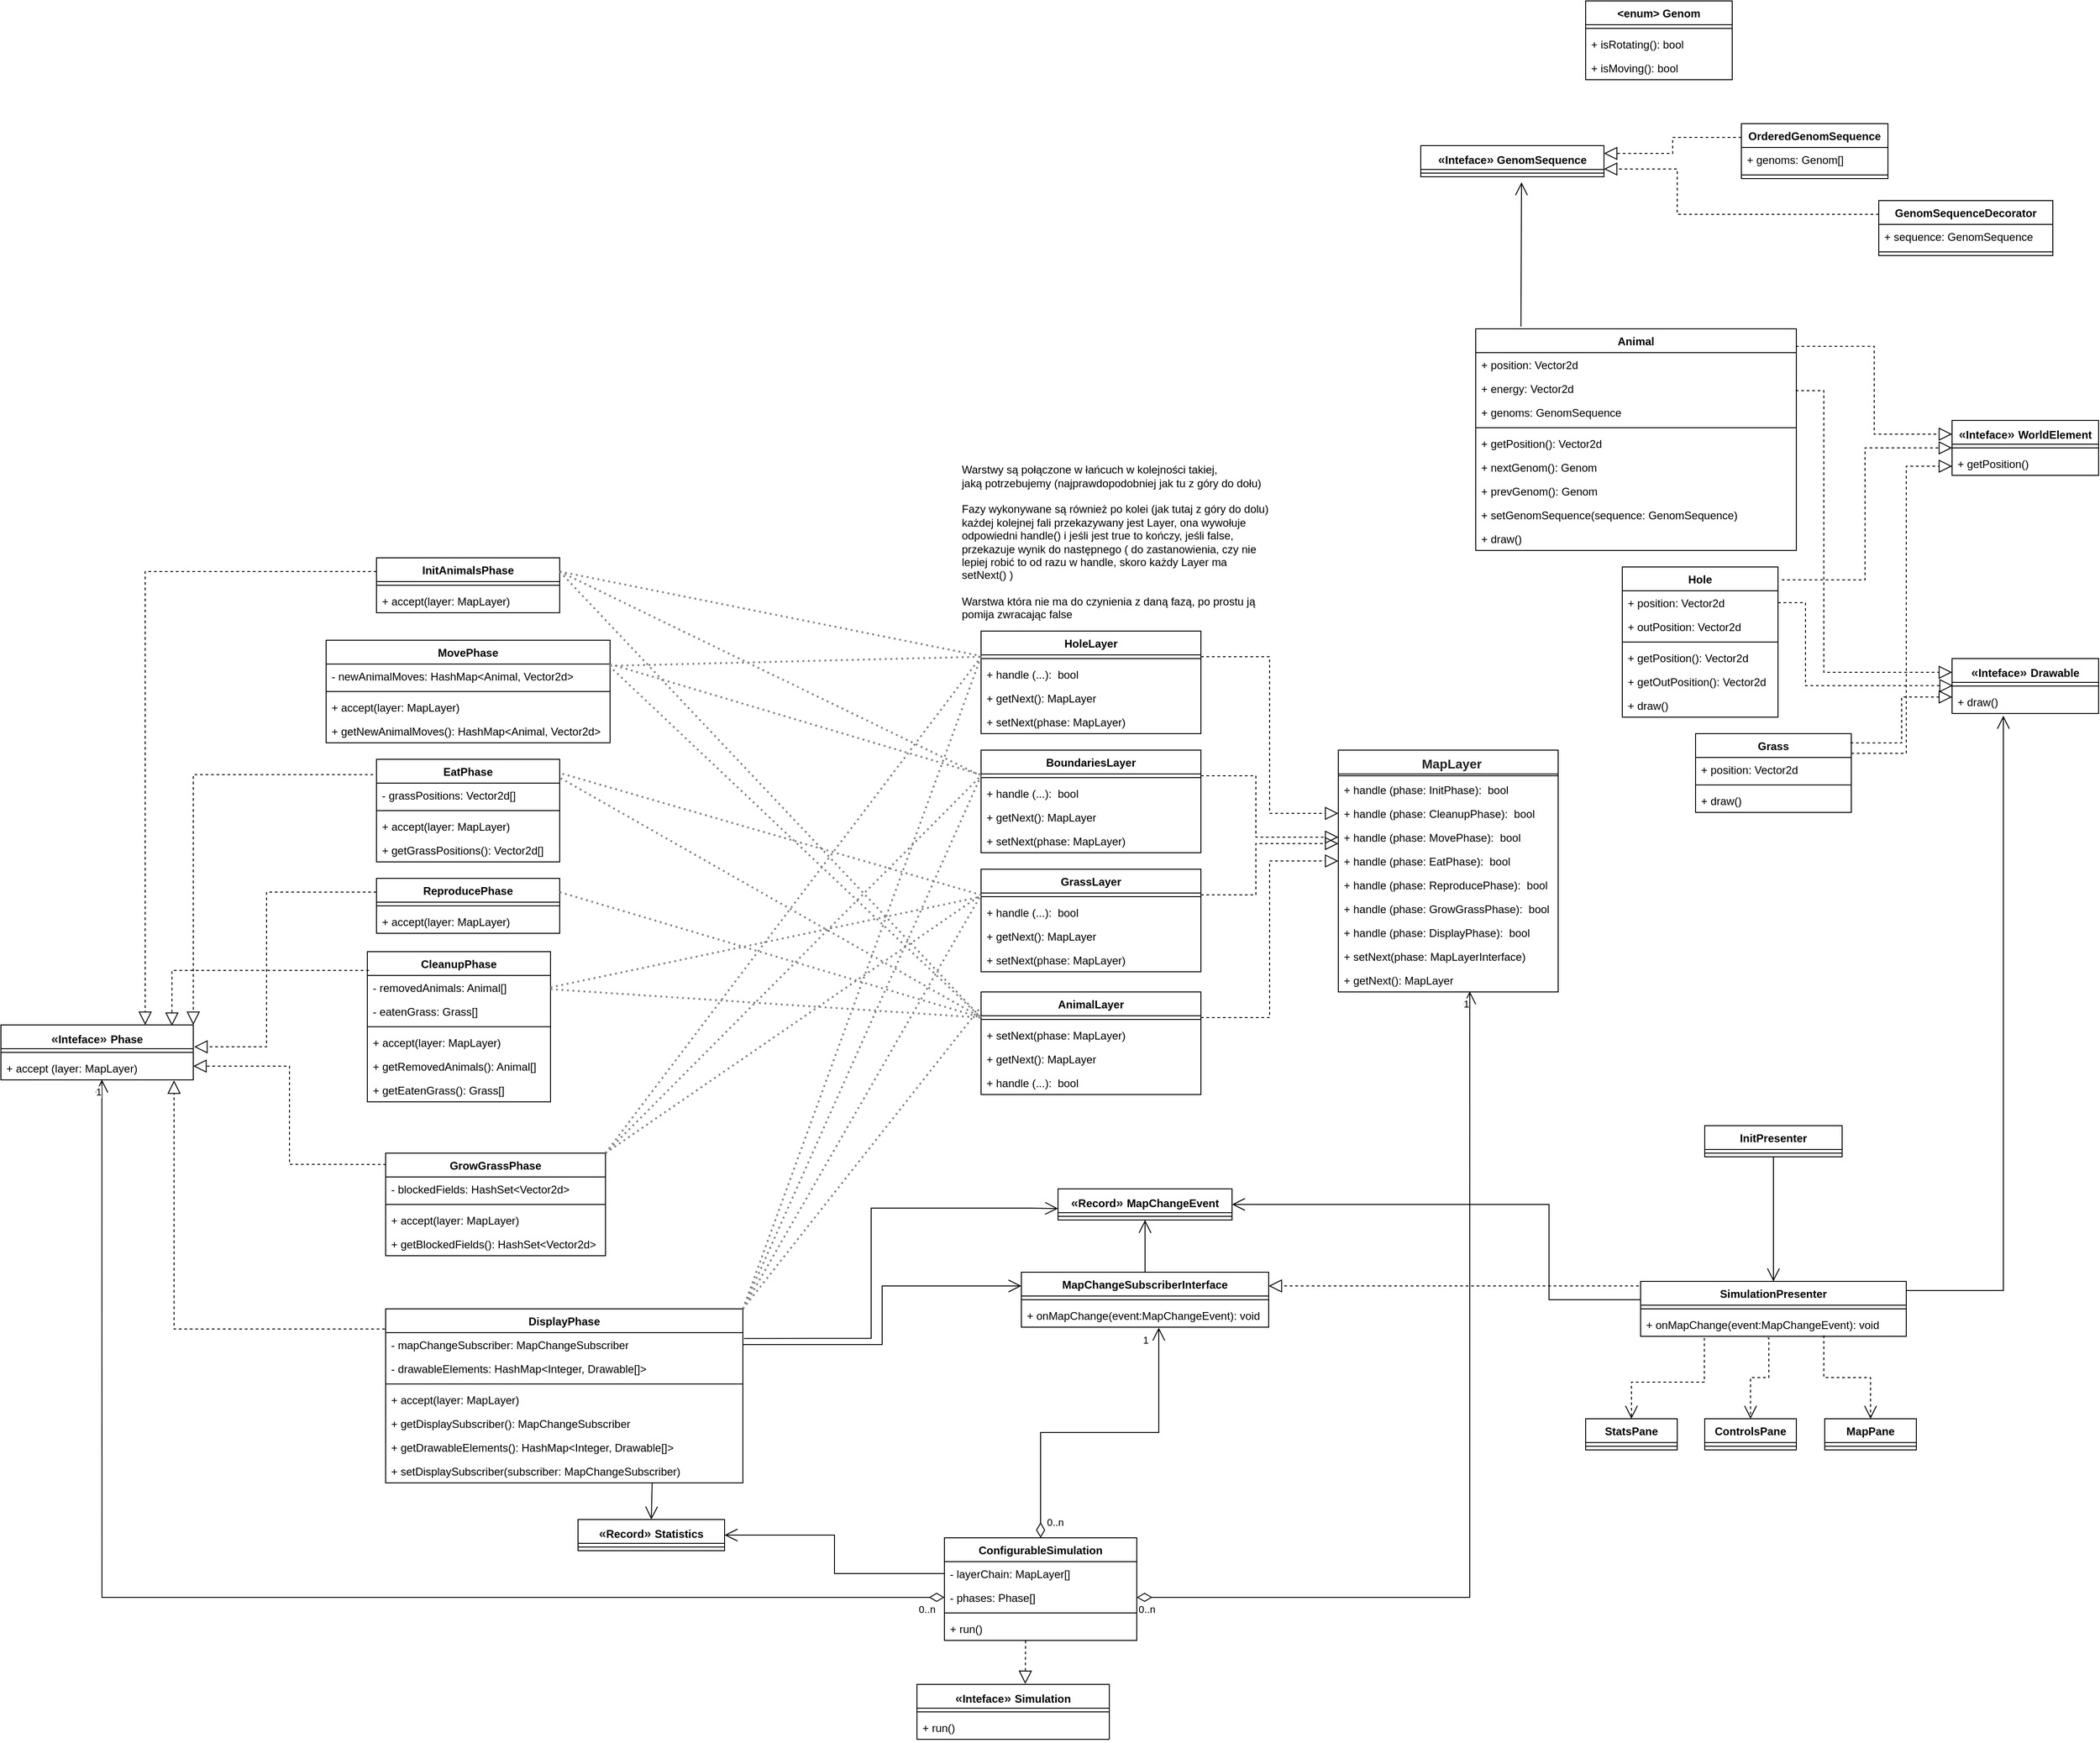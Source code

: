 <mxfile version="22.1.7" type="device">
  <diagram id="C5RBs43oDa-KdzZeNtuy" name="Page-1">
    <mxGraphModel dx="2716" dy="1784" grid="1" gridSize="10" guides="1" tooltips="1" connect="1" arrows="1" fold="1" page="1" pageScale="1" pageWidth="827" pageHeight="1169" math="0" shadow="0">
      <root>
        <mxCell id="WIyWlLk6GJQsqaUBKTNV-0" />
        <mxCell id="WIyWlLk6GJQsqaUBKTNV-1" parent="WIyWlLk6GJQsqaUBKTNV-0" />
        <mxCell id="08Rxo2JLm3eUWB02CYIo-4" value="&lt;b style=&quot;border-color: var(--border-color); color: rgb(32, 33, 34); font-family: sans-serif; font-size: 14px; text-align: start; background-color: rgb(255, 255, 255);&quot;&gt;«&lt;/b&gt;&lt;b style=&quot;border-color: var(--border-color); text-align: start;&quot;&gt;Inteface&lt;/b&gt;&lt;b style=&quot;border-color: var(--border-color); color: rgb(32, 33, 34); font-family: sans-serif; font-size: 14px; text-align: start; background-color: rgb(255, 255, 255);&quot;&gt;»&amp;nbsp;&lt;/b&gt;Phase" style="swimlane;fontStyle=1;align=center;verticalAlign=top;childLayout=stackLayout;horizontal=1;startSize=26;horizontalStack=0;resizeParent=1;resizeParentMax=0;resizeLast=0;collapsible=1;marginBottom=0;whiteSpace=wrap;html=1;" parent="WIyWlLk6GJQsqaUBKTNV-1" vertex="1">
          <mxGeometry x="-850" y="400" width="210" height="60" as="geometry" />
        </mxCell>
        <mxCell id="08Rxo2JLm3eUWB02CYIo-6" value="" style="line;strokeWidth=1;fillColor=none;align=left;verticalAlign=middle;spacingTop=-1;spacingLeft=3;spacingRight=3;rotatable=0;labelPosition=right;points=[];portConstraint=eastwest;strokeColor=inherit;" parent="08Rxo2JLm3eUWB02CYIo-4" vertex="1">
          <mxGeometry y="26" width="210" height="8" as="geometry" />
        </mxCell>
        <mxCell id="08Rxo2JLm3eUWB02CYIo-7" value="+ accept (layer: MapLayer)" style="text;strokeColor=none;fillColor=none;align=left;verticalAlign=top;spacingLeft=4;spacingRight=4;overflow=hidden;rotatable=0;points=[[0,0.5],[1,0.5]];portConstraint=eastwest;whiteSpace=wrap;html=1;" parent="08Rxo2JLm3eUWB02CYIo-4" vertex="1">
          <mxGeometry y="34" width="210" height="26" as="geometry" />
        </mxCell>
        <mxCell id="08Rxo2JLm3eUWB02CYIo-8" value="&lt;div style=&quot;text-align: center;&quot;&gt;&lt;b style=&quot;color: rgb(32, 33, 34); font-family: sans-serif; font-size: 14px; text-align: start; background-color: rgb(255, 255, 255);&quot;&gt;&amp;nbsp; MapLayer&lt;/b&gt;&lt;/div&gt;" style="swimlane;fontStyle=1;align=center;verticalAlign=top;childLayout=stackLayout;horizontal=1;startSize=26;horizontalStack=0;resizeParent=1;resizeParentMax=0;resizeLast=0;collapsible=1;marginBottom=0;whiteSpace=wrap;html=1;" parent="WIyWlLk6GJQsqaUBKTNV-1" vertex="1">
          <mxGeometry x="610" y="100" width="240" height="264" as="geometry" />
        </mxCell>
        <mxCell id="08Rxo2JLm3eUWB02CYIo-10" value="" style="line;strokeWidth=1;fillColor=none;align=left;verticalAlign=middle;spacingTop=-1;spacingLeft=3;spacingRight=3;rotatable=0;labelPosition=right;points=[];portConstraint=eastwest;strokeColor=inherit;" parent="08Rxo2JLm3eUWB02CYIo-8" vertex="1">
          <mxGeometry y="26" width="240" height="4" as="geometry" />
        </mxCell>
        <mxCell id="6w4W97ZrhszjA58i2wdK-4" value="+ handle (phase: InitPhase):&amp;nbsp; bool" style="text;strokeColor=none;fillColor=none;align=left;verticalAlign=top;spacingLeft=4;spacingRight=4;overflow=hidden;rotatable=0;points=[[0,0.5],[1,0.5]];portConstraint=eastwest;whiteSpace=wrap;html=1;" parent="08Rxo2JLm3eUWB02CYIo-8" vertex="1">
          <mxGeometry y="30" width="240" height="26" as="geometry" />
        </mxCell>
        <mxCell id="08Rxo2JLm3eUWB02CYIo-11" value="+ handle (phase: CleanupPhase):&amp;nbsp; bool" style="text;strokeColor=none;fillColor=none;align=left;verticalAlign=top;spacingLeft=4;spacingRight=4;overflow=hidden;rotatable=0;points=[[0,0.5],[1,0.5]];portConstraint=eastwest;whiteSpace=wrap;html=1;" parent="08Rxo2JLm3eUWB02CYIo-8" vertex="1">
          <mxGeometry y="56" width="240" height="26" as="geometry" />
        </mxCell>
        <mxCell id="08Rxo2JLm3eUWB02CYIo-12" value="+ handle (phase: MovePhase):&amp;nbsp; bool" style="text;strokeColor=none;fillColor=none;align=left;verticalAlign=top;spacingLeft=4;spacingRight=4;overflow=hidden;rotatable=0;points=[[0,0.5],[1,0.5]];portConstraint=eastwest;whiteSpace=wrap;html=1;" parent="08Rxo2JLm3eUWB02CYIo-8" vertex="1">
          <mxGeometry y="82" width="240" height="26" as="geometry" />
        </mxCell>
        <mxCell id="08Rxo2JLm3eUWB02CYIo-13" value="+ handle (phase: EatPhase):&amp;nbsp; bool" style="text;strokeColor=none;fillColor=none;align=left;verticalAlign=top;spacingLeft=4;spacingRight=4;overflow=hidden;rotatable=0;points=[[0,0.5],[1,0.5]];portConstraint=eastwest;whiteSpace=wrap;html=1;" parent="08Rxo2JLm3eUWB02CYIo-8" vertex="1">
          <mxGeometry y="108" width="240" height="26" as="geometry" />
        </mxCell>
        <mxCell id="08Rxo2JLm3eUWB02CYIo-14" value="+ handle (phase: ReproducePhase):&amp;nbsp; bool" style="text;strokeColor=none;fillColor=none;align=left;verticalAlign=top;spacingLeft=4;spacingRight=4;overflow=hidden;rotatable=0;points=[[0,0.5],[1,0.5]];portConstraint=eastwest;whiteSpace=wrap;html=1;" parent="08Rxo2JLm3eUWB02CYIo-8" vertex="1">
          <mxGeometry y="134" width="240" height="26" as="geometry" />
        </mxCell>
        <mxCell id="08Rxo2JLm3eUWB02CYIo-15" value="+ handle (phase: GrowGrassPhase):&amp;nbsp; bool" style="text;strokeColor=none;fillColor=none;align=left;verticalAlign=top;spacingLeft=4;spacingRight=4;overflow=hidden;rotatable=0;points=[[0,0.5],[1,0.5]];portConstraint=eastwest;whiteSpace=wrap;html=1;" parent="08Rxo2JLm3eUWB02CYIo-8" vertex="1">
          <mxGeometry y="160" width="240" height="26" as="geometry" />
        </mxCell>
        <mxCell id="08Rxo2JLm3eUWB02CYIo-16" value="+ handle (phase: DisplayPhase):&amp;nbsp; bool" style="text;strokeColor=none;fillColor=none;align=left;verticalAlign=top;spacingLeft=4;spacingRight=4;overflow=hidden;rotatable=0;points=[[0,0.5],[1,0.5]];portConstraint=eastwest;whiteSpace=wrap;html=1;" parent="08Rxo2JLm3eUWB02CYIo-8" vertex="1">
          <mxGeometry y="186" width="240" height="26" as="geometry" />
        </mxCell>
        <mxCell id="08Rxo2JLm3eUWB02CYIo-117" value="+ setNext(phase: MapLayerInterface)" style="text;strokeColor=none;fillColor=none;align=left;verticalAlign=top;spacingLeft=4;spacingRight=4;overflow=hidden;rotatable=0;points=[[0,0.5],[1,0.5]];portConstraint=eastwest;whiteSpace=wrap;html=1;" parent="08Rxo2JLm3eUWB02CYIo-8" vertex="1">
          <mxGeometry y="212" width="240" height="26" as="geometry" />
        </mxCell>
        <mxCell id="08Rxo2JLm3eUWB02CYIo-118" value="+ getNext(): MapLayer" style="text;strokeColor=none;fillColor=none;align=left;verticalAlign=top;spacingLeft=4;spacingRight=4;overflow=hidden;rotatable=0;points=[[0,0.5],[1,0.5]];portConstraint=eastwest;whiteSpace=wrap;html=1;" parent="08Rxo2JLm3eUWB02CYIo-8" vertex="1">
          <mxGeometry y="238" width="240" height="26" as="geometry" />
        </mxCell>
        <mxCell id="08Rxo2JLm3eUWB02CYIo-17" value="CleanupPhase" style="swimlane;fontStyle=1;align=center;verticalAlign=top;childLayout=stackLayout;horizontal=1;startSize=26;horizontalStack=0;resizeParent=1;resizeParentMax=0;resizeLast=0;collapsible=1;marginBottom=0;whiteSpace=wrap;html=1;" parent="WIyWlLk6GJQsqaUBKTNV-1" vertex="1">
          <mxGeometry x="-450" y="320" width="200" height="164" as="geometry" />
        </mxCell>
        <mxCell id="08Rxo2JLm3eUWB02CYIo-18" value="- removedAnimals: Animal[]" style="text;strokeColor=none;fillColor=none;align=left;verticalAlign=top;spacingLeft=4;spacingRight=4;overflow=hidden;rotatable=0;points=[[0,0.5],[1,0.5]];portConstraint=eastwest;whiteSpace=wrap;html=1;" parent="08Rxo2JLm3eUWB02CYIo-17" vertex="1">
          <mxGeometry y="26" width="200" height="26" as="geometry" />
        </mxCell>
        <mxCell id="6w4W97ZrhszjA58i2wdK-0" value="- eatenGrass: Grass[]" style="text;strokeColor=none;fillColor=none;align=left;verticalAlign=top;spacingLeft=4;spacingRight=4;overflow=hidden;rotatable=0;points=[[0,0.5],[1,0.5]];portConstraint=eastwest;whiteSpace=wrap;html=1;" parent="08Rxo2JLm3eUWB02CYIo-17" vertex="1">
          <mxGeometry y="52" width="200" height="26" as="geometry" />
        </mxCell>
        <mxCell id="08Rxo2JLm3eUWB02CYIo-19" value="" style="line;strokeWidth=1;fillColor=none;align=left;verticalAlign=middle;spacingTop=-1;spacingLeft=3;spacingRight=3;rotatable=0;labelPosition=right;points=[];portConstraint=eastwest;strokeColor=inherit;" parent="08Rxo2JLm3eUWB02CYIo-17" vertex="1">
          <mxGeometry y="78" width="200" height="8" as="geometry" />
        </mxCell>
        <mxCell id="08Rxo2JLm3eUWB02CYIo-20" value="+ accept(layer: MapLayer)" style="text;strokeColor=none;fillColor=none;align=left;verticalAlign=top;spacingLeft=4;spacingRight=4;overflow=hidden;rotatable=0;points=[[0,0.5],[1,0.5]];portConstraint=eastwest;whiteSpace=wrap;html=1;" parent="08Rxo2JLm3eUWB02CYIo-17" vertex="1">
          <mxGeometry y="86" width="200" height="26" as="geometry" />
        </mxCell>
        <mxCell id="08Rxo2JLm3eUWB02CYIo-22" value="+ getRemovedAnimals(): Animal[]" style="text;strokeColor=none;fillColor=none;align=left;verticalAlign=top;spacingLeft=4;spacingRight=4;overflow=hidden;rotatable=0;points=[[0,0.5],[1,0.5]];portConstraint=eastwest;whiteSpace=wrap;html=1;" parent="08Rxo2JLm3eUWB02CYIo-17" vertex="1">
          <mxGeometry y="112" width="200" height="26" as="geometry" />
        </mxCell>
        <mxCell id="6w4W97ZrhszjA58i2wdK-1" value="+ getEatenGrass(): Grass[]" style="text;strokeColor=none;fillColor=none;align=left;verticalAlign=top;spacingLeft=4;spacingRight=4;overflow=hidden;rotatable=0;points=[[0,0.5],[1,0.5]];portConstraint=eastwest;whiteSpace=wrap;html=1;" parent="08Rxo2JLm3eUWB02CYIo-17" vertex="1">
          <mxGeometry y="138" width="200" height="26" as="geometry" />
        </mxCell>
        <mxCell id="08Rxo2JLm3eUWB02CYIo-23" value="MovePhase" style="swimlane;fontStyle=1;align=center;verticalAlign=top;childLayout=stackLayout;horizontal=1;startSize=26;horizontalStack=0;resizeParent=1;resizeParentMax=0;resizeLast=0;collapsible=1;marginBottom=0;whiteSpace=wrap;html=1;" parent="WIyWlLk6GJQsqaUBKTNV-1" vertex="1">
          <mxGeometry x="-495" y="-20" width="310" height="112" as="geometry" />
        </mxCell>
        <mxCell id="08Rxo2JLm3eUWB02CYIo-24" value="- newAnimalMoves: HashMap&amp;lt;Animal, Vector2d&amp;gt;" style="text;strokeColor=none;fillColor=none;align=left;verticalAlign=top;spacingLeft=4;spacingRight=4;overflow=hidden;rotatable=0;points=[[0,0.5],[1,0.5]];portConstraint=eastwest;whiteSpace=wrap;html=1;" parent="08Rxo2JLm3eUWB02CYIo-23" vertex="1">
          <mxGeometry y="26" width="310" height="26" as="geometry" />
        </mxCell>
        <mxCell id="08Rxo2JLm3eUWB02CYIo-25" value="" style="line;strokeWidth=1;fillColor=none;align=left;verticalAlign=middle;spacingTop=-1;spacingLeft=3;spacingRight=3;rotatable=0;labelPosition=right;points=[];portConstraint=eastwest;strokeColor=inherit;" parent="08Rxo2JLm3eUWB02CYIo-23" vertex="1">
          <mxGeometry y="52" width="310" height="8" as="geometry" />
        </mxCell>
        <mxCell id="08Rxo2JLm3eUWB02CYIo-26" value="+ accept(layer: MapLayer)" style="text;strokeColor=none;fillColor=none;align=left;verticalAlign=top;spacingLeft=4;spacingRight=4;overflow=hidden;rotatable=0;points=[[0,0.5],[1,0.5]];portConstraint=eastwest;whiteSpace=wrap;html=1;" parent="08Rxo2JLm3eUWB02CYIo-23" vertex="1">
          <mxGeometry y="60" width="310" height="26" as="geometry" />
        </mxCell>
        <mxCell id="08Rxo2JLm3eUWB02CYIo-27" value="+ getNewAnimalMoves(): HashMap&amp;lt;Animal, Vector2d&amp;gt;" style="text;strokeColor=none;fillColor=none;align=left;verticalAlign=top;spacingLeft=4;spacingRight=4;overflow=hidden;rotatable=0;points=[[0,0.5],[1,0.5]];portConstraint=eastwest;whiteSpace=wrap;html=1;" parent="08Rxo2JLm3eUWB02CYIo-23" vertex="1">
          <mxGeometry y="86" width="310" height="26" as="geometry" />
        </mxCell>
        <mxCell id="08Rxo2JLm3eUWB02CYIo-28" value="EatPhase" style="swimlane;fontStyle=1;align=center;verticalAlign=top;childLayout=stackLayout;horizontal=1;startSize=26;horizontalStack=0;resizeParent=1;resizeParentMax=0;resizeLast=0;collapsible=1;marginBottom=0;whiteSpace=wrap;html=1;" parent="WIyWlLk6GJQsqaUBKTNV-1" vertex="1">
          <mxGeometry x="-440" y="110" width="200" height="112" as="geometry" />
        </mxCell>
        <mxCell id="08Rxo2JLm3eUWB02CYIo-29" value="- grassPositions: Vector2d[]" style="text;strokeColor=none;fillColor=none;align=left;verticalAlign=top;spacingLeft=4;spacingRight=4;overflow=hidden;rotatable=0;points=[[0,0.5],[1,0.5]];portConstraint=eastwest;whiteSpace=wrap;html=1;" parent="08Rxo2JLm3eUWB02CYIo-28" vertex="1">
          <mxGeometry y="26" width="200" height="26" as="geometry" />
        </mxCell>
        <mxCell id="08Rxo2JLm3eUWB02CYIo-30" value="" style="line;strokeWidth=1;fillColor=none;align=left;verticalAlign=middle;spacingTop=-1;spacingLeft=3;spacingRight=3;rotatable=0;labelPosition=right;points=[];portConstraint=eastwest;strokeColor=inherit;" parent="08Rxo2JLm3eUWB02CYIo-28" vertex="1">
          <mxGeometry y="52" width="200" height="8" as="geometry" />
        </mxCell>
        <mxCell id="08Rxo2JLm3eUWB02CYIo-31" value="+ accept(layer: MapLayer)" style="text;strokeColor=none;fillColor=none;align=left;verticalAlign=top;spacingLeft=4;spacingRight=4;overflow=hidden;rotatable=0;points=[[0,0.5],[1,0.5]];portConstraint=eastwest;whiteSpace=wrap;html=1;" parent="08Rxo2JLm3eUWB02CYIo-28" vertex="1">
          <mxGeometry y="60" width="200" height="26" as="geometry" />
        </mxCell>
        <mxCell id="08Rxo2JLm3eUWB02CYIo-32" value="+ getGrassPositions(): Vector2d[]" style="text;strokeColor=none;fillColor=none;align=left;verticalAlign=top;spacingLeft=4;spacingRight=4;overflow=hidden;rotatable=0;points=[[0,0.5],[1,0.5]];portConstraint=eastwest;whiteSpace=wrap;html=1;" parent="08Rxo2JLm3eUWB02CYIo-28" vertex="1">
          <mxGeometry y="86" width="200" height="26" as="geometry" />
        </mxCell>
        <mxCell id="08Rxo2JLm3eUWB02CYIo-33" value="ReproducePhase" style="swimlane;fontStyle=1;align=center;verticalAlign=top;childLayout=stackLayout;horizontal=1;startSize=26;horizontalStack=0;resizeParent=1;resizeParentMax=0;resizeLast=0;collapsible=1;marginBottom=0;whiteSpace=wrap;html=1;" parent="WIyWlLk6GJQsqaUBKTNV-1" vertex="1">
          <mxGeometry x="-440" y="240" width="200" height="60" as="geometry" />
        </mxCell>
        <mxCell id="08Rxo2JLm3eUWB02CYIo-35" value="" style="line;strokeWidth=1;fillColor=none;align=left;verticalAlign=middle;spacingTop=-1;spacingLeft=3;spacingRight=3;rotatable=0;labelPosition=right;points=[];portConstraint=eastwest;strokeColor=inherit;" parent="08Rxo2JLm3eUWB02CYIo-33" vertex="1">
          <mxGeometry y="26" width="200" height="8" as="geometry" />
        </mxCell>
        <mxCell id="08Rxo2JLm3eUWB02CYIo-36" value="+ accept(layer: MapLayer)" style="text;strokeColor=none;fillColor=none;align=left;verticalAlign=top;spacingLeft=4;spacingRight=4;overflow=hidden;rotatable=0;points=[[0,0.5],[1,0.5]];portConstraint=eastwest;whiteSpace=wrap;html=1;" parent="08Rxo2JLm3eUWB02CYIo-33" vertex="1">
          <mxGeometry y="34" width="200" height="26" as="geometry" />
        </mxCell>
        <mxCell id="08Rxo2JLm3eUWB02CYIo-38" value="DisplayPhase" style="swimlane;fontStyle=1;align=center;verticalAlign=top;childLayout=stackLayout;horizontal=1;startSize=26;horizontalStack=0;resizeParent=1;resizeParentMax=0;resizeLast=0;collapsible=1;marginBottom=0;whiteSpace=wrap;html=1;" parent="WIyWlLk6GJQsqaUBKTNV-1" vertex="1">
          <mxGeometry x="-430" y="710" width="390" height="190" as="geometry" />
        </mxCell>
        <mxCell id="08Rxo2JLm3eUWB02CYIo-39" value="- mapChangeSubscriber: MapChangeSubscriber" style="text;strokeColor=none;fillColor=none;align=left;verticalAlign=top;spacingLeft=4;spacingRight=4;overflow=hidden;rotatable=0;points=[[0,0.5],[1,0.5]];portConstraint=eastwest;whiteSpace=wrap;html=1;" parent="08Rxo2JLm3eUWB02CYIo-38" vertex="1">
          <mxGeometry y="26" width="390" height="26" as="geometry" />
        </mxCell>
        <mxCell id="08Rxo2JLm3eUWB02CYIo-44" value="- drawableElements: HashMap&amp;lt;Integer, Drawable[]&amp;gt;" style="text;strokeColor=none;fillColor=none;align=left;verticalAlign=top;spacingLeft=4;spacingRight=4;overflow=hidden;rotatable=0;points=[[0,0.5],[1,0.5]];portConstraint=eastwest;whiteSpace=wrap;html=1;" parent="08Rxo2JLm3eUWB02CYIo-38" vertex="1">
          <mxGeometry y="52" width="390" height="26" as="geometry" />
        </mxCell>
        <mxCell id="08Rxo2JLm3eUWB02CYIo-40" value="" style="line;strokeWidth=1;fillColor=none;align=left;verticalAlign=middle;spacingTop=-1;spacingLeft=3;spacingRight=3;rotatable=0;labelPosition=right;points=[];portConstraint=eastwest;strokeColor=inherit;" parent="08Rxo2JLm3eUWB02CYIo-38" vertex="1">
          <mxGeometry y="78" width="390" height="8" as="geometry" />
        </mxCell>
        <mxCell id="08Rxo2JLm3eUWB02CYIo-41" value="+ accept(layer: MapLayer)" style="text;strokeColor=none;fillColor=none;align=left;verticalAlign=top;spacingLeft=4;spacingRight=4;overflow=hidden;rotatable=0;points=[[0,0.5],[1,0.5]];portConstraint=eastwest;whiteSpace=wrap;html=1;" parent="08Rxo2JLm3eUWB02CYIo-38" vertex="1">
          <mxGeometry y="86" width="390" height="26" as="geometry" />
        </mxCell>
        <mxCell id="08Rxo2JLm3eUWB02CYIo-42" value="+ getDisplaySubscriber(): MapChangeSubscriber" style="text;strokeColor=none;fillColor=none;align=left;verticalAlign=top;spacingLeft=4;spacingRight=4;overflow=hidden;rotatable=0;points=[[0,0.5],[1,0.5]];portConstraint=eastwest;whiteSpace=wrap;html=1;" parent="08Rxo2JLm3eUWB02CYIo-38" vertex="1">
          <mxGeometry y="112" width="390" height="26" as="geometry" />
        </mxCell>
        <mxCell id="08Rxo2JLm3eUWB02CYIo-45" value="+ getDrawableElements(): HashMap&amp;lt;Integer, Drawable[]&amp;gt;" style="text;strokeColor=none;fillColor=none;align=left;verticalAlign=top;spacingLeft=4;spacingRight=4;overflow=hidden;rotatable=0;points=[[0,0.5],[1,0.5]];portConstraint=eastwest;whiteSpace=wrap;html=1;" parent="08Rxo2JLm3eUWB02CYIo-38" vertex="1">
          <mxGeometry y="138" width="390" height="26" as="geometry" />
        </mxCell>
        <mxCell id="08Rxo2JLm3eUWB02CYIo-105" value="+ setDisplaySubscriber(subscriber: MapChangeSubscriber)" style="text;strokeColor=none;fillColor=none;align=left;verticalAlign=top;spacingLeft=4;spacingRight=4;overflow=hidden;rotatable=0;points=[[0,0.5],[1,0.5]];portConstraint=eastwest;whiteSpace=wrap;html=1;" parent="08Rxo2JLm3eUWB02CYIo-38" vertex="1">
          <mxGeometry y="164" width="390" height="26" as="geometry" />
        </mxCell>
        <mxCell id="08Rxo2JLm3eUWB02CYIo-46" value="GrowGrassPhase" style="swimlane;fontStyle=1;align=center;verticalAlign=top;childLayout=stackLayout;horizontal=1;startSize=26;horizontalStack=0;resizeParent=1;resizeParentMax=0;resizeLast=0;collapsible=1;marginBottom=0;whiteSpace=wrap;html=1;" parent="WIyWlLk6GJQsqaUBKTNV-1" vertex="1">
          <mxGeometry x="-430" y="540" width="240" height="112" as="geometry" />
        </mxCell>
        <mxCell id="6w4W97ZrhszjA58i2wdK-2" value="- blockedFields: HashSet&amp;lt;Vector2d&amp;gt;" style="text;strokeColor=none;fillColor=none;align=left;verticalAlign=top;spacingLeft=4;spacingRight=4;overflow=hidden;rotatable=0;points=[[0,0.5],[1,0.5]];portConstraint=eastwest;whiteSpace=wrap;html=1;" parent="08Rxo2JLm3eUWB02CYIo-46" vertex="1">
          <mxGeometry y="26" width="240" height="26" as="geometry" />
        </mxCell>
        <mxCell id="08Rxo2JLm3eUWB02CYIo-48" value="" style="line;strokeWidth=1;fillColor=none;align=left;verticalAlign=middle;spacingTop=-1;spacingLeft=3;spacingRight=3;rotatable=0;labelPosition=right;points=[];portConstraint=eastwest;strokeColor=inherit;" parent="08Rxo2JLm3eUWB02CYIo-46" vertex="1">
          <mxGeometry y="52" width="240" height="8" as="geometry" />
        </mxCell>
        <mxCell id="08Rxo2JLm3eUWB02CYIo-49" value="+ accept(layer: MapLayer)" style="text;strokeColor=none;fillColor=none;align=left;verticalAlign=top;spacingLeft=4;spacingRight=4;overflow=hidden;rotatable=0;points=[[0,0.5],[1,0.5]];portConstraint=eastwest;whiteSpace=wrap;html=1;" parent="08Rxo2JLm3eUWB02CYIo-46" vertex="1">
          <mxGeometry y="60" width="240" height="26" as="geometry" />
        </mxCell>
        <mxCell id="08Rxo2JLm3eUWB02CYIo-50" value="+ getBlockedFields(): HashSet&amp;lt;Vector2d&amp;gt;" style="text;strokeColor=none;fillColor=none;align=left;verticalAlign=top;spacingLeft=4;spacingRight=4;overflow=hidden;rotatable=0;points=[[0,0.5],[1,0.5]];portConstraint=eastwest;whiteSpace=wrap;html=1;" parent="08Rxo2JLm3eUWB02CYIo-46" vertex="1">
          <mxGeometry y="86" width="240" height="26" as="geometry" />
        </mxCell>
        <mxCell id="08Rxo2JLm3eUWB02CYIo-51" value="HoleLayer" style="swimlane;fontStyle=1;align=center;verticalAlign=top;childLayout=stackLayout;horizontal=1;startSize=26;horizontalStack=0;resizeParent=1;resizeParentMax=0;resizeLast=0;collapsible=1;marginBottom=0;whiteSpace=wrap;html=1;" parent="WIyWlLk6GJQsqaUBKTNV-1" vertex="1">
          <mxGeometry x="220" y="-30" width="240" height="112" as="geometry" />
        </mxCell>
        <mxCell id="08Rxo2JLm3eUWB02CYIo-52" value="" style="line;strokeWidth=1;fillColor=none;align=left;verticalAlign=middle;spacingTop=-1;spacingLeft=3;spacingRight=3;rotatable=0;labelPosition=right;points=[];portConstraint=eastwest;strokeColor=inherit;" parent="08Rxo2JLm3eUWB02CYIo-51" vertex="1">
          <mxGeometry y="26" width="240" height="8" as="geometry" />
        </mxCell>
        <mxCell id="08Rxo2JLm3eUWB02CYIo-53" value="+ handle (...):&amp;nbsp; bool" style="text;strokeColor=none;fillColor=none;align=left;verticalAlign=top;spacingLeft=4;spacingRight=4;overflow=hidden;rotatable=0;points=[[0,0.5],[1,0.5]];portConstraint=eastwest;whiteSpace=wrap;html=1;" parent="08Rxo2JLm3eUWB02CYIo-51" vertex="1">
          <mxGeometry y="34" width="240" height="26" as="geometry" />
        </mxCell>
        <mxCell id="08Rxo2JLm3eUWB02CYIo-120" value="+ getNext(): MapLayer" style="text;strokeColor=none;fillColor=none;align=left;verticalAlign=top;spacingLeft=4;spacingRight=4;overflow=hidden;rotatable=0;points=[[0,0.5],[1,0.5]];portConstraint=eastwest;whiteSpace=wrap;html=1;" parent="08Rxo2JLm3eUWB02CYIo-51" vertex="1">
          <mxGeometry y="60" width="240" height="26" as="geometry" />
        </mxCell>
        <mxCell id="08Rxo2JLm3eUWB02CYIo-119" value="+ setNext(phase: MapLayer)" style="text;strokeColor=none;fillColor=none;align=left;verticalAlign=top;spacingLeft=4;spacingRight=4;overflow=hidden;rotatable=0;points=[[0,0.5],[1,0.5]];portConstraint=eastwest;whiteSpace=wrap;html=1;" parent="08Rxo2JLm3eUWB02CYIo-51" vertex="1">
          <mxGeometry y="86" width="240" height="26" as="geometry" />
        </mxCell>
        <mxCell id="08Rxo2JLm3eUWB02CYIo-59" value="AnimalLayer" style="swimlane;fontStyle=1;align=center;verticalAlign=top;childLayout=stackLayout;horizontal=1;startSize=26;horizontalStack=0;resizeParent=1;resizeParentMax=0;resizeLast=0;collapsible=1;marginBottom=0;whiteSpace=wrap;html=1;" parent="WIyWlLk6GJQsqaUBKTNV-1" vertex="1">
          <mxGeometry x="220" y="364" width="240" height="112" as="geometry" />
        </mxCell>
        <mxCell id="08Rxo2JLm3eUWB02CYIo-60" value="" style="line;strokeWidth=1;fillColor=none;align=left;verticalAlign=middle;spacingTop=-1;spacingLeft=3;spacingRight=3;rotatable=0;labelPosition=right;points=[];portConstraint=eastwest;strokeColor=inherit;" parent="08Rxo2JLm3eUWB02CYIo-59" vertex="1">
          <mxGeometry y="26" width="240" height="8" as="geometry" />
        </mxCell>
        <mxCell id="08Rxo2JLm3eUWB02CYIo-126" value="+ setNext(phase: MapLayer)" style="text;strokeColor=none;fillColor=none;align=left;verticalAlign=top;spacingLeft=4;spacingRight=4;overflow=hidden;rotatable=0;points=[[0,0.5],[1,0.5]];portConstraint=eastwest;whiteSpace=wrap;html=1;" parent="08Rxo2JLm3eUWB02CYIo-59" vertex="1">
          <mxGeometry y="34" width="240" height="26" as="geometry" />
        </mxCell>
        <mxCell id="08Rxo2JLm3eUWB02CYIo-125" value="+ getNext(): MapLayer" style="text;strokeColor=none;fillColor=none;align=left;verticalAlign=top;spacingLeft=4;spacingRight=4;overflow=hidden;rotatable=0;points=[[0,0.5],[1,0.5]];portConstraint=eastwest;whiteSpace=wrap;html=1;" parent="08Rxo2JLm3eUWB02CYIo-59" vertex="1">
          <mxGeometry y="60" width="240" height="26" as="geometry" />
        </mxCell>
        <mxCell id="08Rxo2JLm3eUWB02CYIo-61" value="+ handle (...):&amp;nbsp; bool" style="text;strokeColor=none;fillColor=none;align=left;verticalAlign=top;spacingLeft=4;spacingRight=4;overflow=hidden;rotatable=0;points=[[0,0.5],[1,0.5]];portConstraint=eastwest;whiteSpace=wrap;html=1;" parent="08Rxo2JLm3eUWB02CYIo-59" vertex="1">
          <mxGeometry y="86" width="240" height="26" as="geometry" />
        </mxCell>
        <mxCell id="08Rxo2JLm3eUWB02CYIo-62" value="GrassLayer" style="swimlane;fontStyle=1;align=center;verticalAlign=top;childLayout=stackLayout;horizontal=1;startSize=26;horizontalStack=0;resizeParent=1;resizeParentMax=0;resizeLast=0;collapsible=1;marginBottom=0;whiteSpace=wrap;html=1;" parent="WIyWlLk6GJQsqaUBKTNV-1" vertex="1">
          <mxGeometry x="220" y="230" width="240" height="112" as="geometry" />
        </mxCell>
        <mxCell id="08Rxo2JLm3eUWB02CYIo-63" value="" style="line;strokeWidth=1;fillColor=none;align=left;verticalAlign=middle;spacingTop=-1;spacingLeft=3;spacingRight=3;rotatable=0;labelPosition=right;points=[];portConstraint=eastwest;strokeColor=inherit;" parent="08Rxo2JLm3eUWB02CYIo-62" vertex="1">
          <mxGeometry y="26" width="240" height="8" as="geometry" />
        </mxCell>
        <mxCell id="08Rxo2JLm3eUWB02CYIo-64" value="+ handle (...):&amp;nbsp; bool" style="text;strokeColor=none;fillColor=none;align=left;verticalAlign=top;spacingLeft=4;spacingRight=4;overflow=hidden;rotatable=0;points=[[0,0.5],[1,0.5]];portConstraint=eastwest;whiteSpace=wrap;html=1;" parent="08Rxo2JLm3eUWB02CYIo-62" vertex="1">
          <mxGeometry y="34" width="240" height="26" as="geometry" />
        </mxCell>
        <mxCell id="08Rxo2JLm3eUWB02CYIo-124" value="+ getNext(): MapLayer" style="text;strokeColor=none;fillColor=none;align=left;verticalAlign=top;spacingLeft=4;spacingRight=4;overflow=hidden;rotatable=0;points=[[0,0.5],[1,0.5]];portConstraint=eastwest;whiteSpace=wrap;html=1;" parent="08Rxo2JLm3eUWB02CYIo-62" vertex="1">
          <mxGeometry y="60" width="240" height="26" as="geometry" />
        </mxCell>
        <mxCell id="08Rxo2JLm3eUWB02CYIo-123" value="+ setNext(phase: MapLayer)" style="text;strokeColor=none;fillColor=none;align=left;verticalAlign=top;spacingLeft=4;spacingRight=4;overflow=hidden;rotatable=0;points=[[0,0.5],[1,0.5]];portConstraint=eastwest;whiteSpace=wrap;html=1;" parent="08Rxo2JLm3eUWB02CYIo-62" vertex="1">
          <mxGeometry y="86" width="240" height="26" as="geometry" />
        </mxCell>
        <mxCell id="08Rxo2JLm3eUWB02CYIo-65" value="BoundariesLayer" style="swimlane;fontStyle=1;align=center;verticalAlign=top;childLayout=stackLayout;horizontal=1;startSize=26;horizontalStack=0;resizeParent=1;resizeParentMax=0;resizeLast=0;collapsible=1;marginBottom=0;whiteSpace=wrap;html=1;" parent="WIyWlLk6GJQsqaUBKTNV-1" vertex="1">
          <mxGeometry x="220" y="100" width="240" height="112" as="geometry" />
        </mxCell>
        <mxCell id="08Rxo2JLm3eUWB02CYIo-66" value="" style="line;strokeWidth=1;fillColor=none;align=left;verticalAlign=middle;spacingTop=-1;spacingLeft=3;spacingRight=3;rotatable=0;labelPosition=right;points=[];portConstraint=eastwest;strokeColor=inherit;" parent="08Rxo2JLm3eUWB02CYIo-65" vertex="1">
          <mxGeometry y="26" width="240" height="8" as="geometry" />
        </mxCell>
        <mxCell id="08Rxo2JLm3eUWB02CYIo-67" value="+ handle (...):&amp;nbsp; bool" style="text;strokeColor=none;fillColor=none;align=left;verticalAlign=top;spacingLeft=4;spacingRight=4;overflow=hidden;rotatable=0;points=[[0,0.5],[1,0.5]];portConstraint=eastwest;whiteSpace=wrap;html=1;" parent="08Rxo2JLm3eUWB02CYIo-65" vertex="1">
          <mxGeometry y="34" width="240" height="26" as="geometry" />
        </mxCell>
        <mxCell id="08Rxo2JLm3eUWB02CYIo-121" value="+ getNext(): MapLayer" style="text;strokeColor=none;fillColor=none;align=left;verticalAlign=top;spacingLeft=4;spacingRight=4;overflow=hidden;rotatable=0;points=[[0,0.5],[1,0.5]];portConstraint=eastwest;whiteSpace=wrap;html=1;" parent="08Rxo2JLm3eUWB02CYIo-65" vertex="1">
          <mxGeometry y="60" width="240" height="26" as="geometry" />
        </mxCell>
        <mxCell id="08Rxo2JLm3eUWB02CYIo-122" value="+ setNext(phase: MapLayer)" style="text;strokeColor=none;fillColor=none;align=left;verticalAlign=top;spacingLeft=4;spacingRight=4;overflow=hidden;rotatable=0;points=[[0,0.5],[1,0.5]];portConstraint=eastwest;whiteSpace=wrap;html=1;" parent="08Rxo2JLm3eUWB02CYIo-65" vertex="1">
          <mxGeometry y="86" width="240" height="26" as="geometry" />
        </mxCell>
        <mxCell id="08Rxo2JLm3eUWB02CYIo-68" value="" style="endArrow=block;dashed=1;endFill=0;endSize=12;html=1;rounded=0;exitX=1;exitY=0.25;exitDx=0;exitDy=0;entryX=0;entryY=0.5;entryDx=0;entryDy=0;edgeStyle=orthogonalEdgeStyle;" parent="WIyWlLk6GJQsqaUBKTNV-1" source="08Rxo2JLm3eUWB02CYIo-59" target="08Rxo2JLm3eUWB02CYIo-13" edge="1">
          <mxGeometry width="160" relative="1" as="geometry">
            <mxPoint x="550" y="360" as="sourcePoint" />
            <mxPoint x="610" y="271" as="targetPoint" />
            <Array as="points">
              <mxPoint x="535" y="392" />
              <mxPoint x="535" y="221" />
            </Array>
          </mxGeometry>
        </mxCell>
        <mxCell id="08Rxo2JLm3eUWB02CYIo-69" value="" style="endArrow=block;dashed=1;endFill=0;endSize=12;html=1;rounded=0;exitX=1;exitY=0.25;exitDx=0;exitDy=0;entryX=0;entryY=0.5;entryDx=0;entryDy=0;edgeStyle=orthogonalEdgeStyle;" parent="WIyWlLk6GJQsqaUBKTNV-1" source="08Rxo2JLm3eUWB02CYIo-65" target="08Rxo2JLm3eUWB02CYIo-12" edge="1">
          <mxGeometry width="160" relative="1" as="geometry">
            <mxPoint x="470" y="415" as="sourcePoint" />
            <mxPoint x="620" y="229" as="targetPoint" />
            <Array as="points">
              <mxPoint x="520" y="128" />
              <mxPoint x="520" y="195" />
            </Array>
          </mxGeometry>
        </mxCell>
        <mxCell id="08Rxo2JLm3eUWB02CYIo-70" value="" style="endArrow=block;dashed=1;endFill=0;endSize=12;html=1;rounded=0;exitX=1;exitY=0.25;exitDx=0;exitDy=0;entryX=0;entryY=0.5;entryDx=0;entryDy=0;edgeStyle=orthogonalEdgeStyle;" parent="WIyWlLk6GJQsqaUBKTNV-1" source="08Rxo2JLm3eUWB02CYIo-51" target="08Rxo2JLm3eUWB02CYIo-11" edge="1">
          <mxGeometry width="160" relative="1" as="geometry">
            <mxPoint x="480" y="425" as="sourcePoint" />
            <mxPoint x="630" y="239" as="targetPoint" />
          </mxGeometry>
        </mxCell>
        <mxCell id="08Rxo2JLm3eUWB02CYIo-71" value="" style="endArrow=block;dashed=1;endFill=0;endSize=12;html=1;rounded=0;exitX=1;exitY=0.25;exitDx=0;exitDy=0;entryX=0;entryY=0.774;entryDx=0;entryDy=0;entryPerimeter=0;edgeStyle=orthogonalEdgeStyle;" parent="WIyWlLk6GJQsqaUBKTNV-1" source="08Rxo2JLm3eUWB02CYIo-62" target="08Rxo2JLm3eUWB02CYIo-12" edge="1">
          <mxGeometry width="160" relative="1" as="geometry">
            <mxPoint x="490" y="435" as="sourcePoint" />
            <mxPoint x="640" y="249" as="targetPoint" />
            <Array as="points">
              <mxPoint x="520" y="258" />
              <mxPoint x="520" y="202" />
              <mxPoint x="610" y="202" />
            </Array>
          </mxGeometry>
        </mxCell>
        <mxCell id="08Rxo2JLm3eUWB02CYIo-72" value="" style="endArrow=block;dashed=1;endFill=0;endSize=12;html=1;rounded=0;exitX=-0.002;exitY=-0.152;exitDx=0;exitDy=0;entryX=0.9;entryY=1.023;entryDx=0;entryDy=0;exitPerimeter=0;entryPerimeter=0;edgeStyle=orthogonalEdgeStyle;" parent="WIyWlLk6GJQsqaUBKTNV-1" source="08Rxo2JLm3eUWB02CYIo-39" target="08Rxo2JLm3eUWB02CYIo-7" edge="1">
          <mxGeometry width="160" relative="1" as="geometry">
            <mxPoint x="-240" y="440" as="sourcePoint" />
            <mxPoint x="-80" y="440" as="targetPoint" />
          </mxGeometry>
        </mxCell>
        <mxCell id="08Rxo2JLm3eUWB02CYIo-73" value="" style="endArrow=block;dashed=1;endFill=0;endSize=12;html=1;rounded=0;exitX=0.009;exitY=0.125;exitDx=0;exitDy=0;exitPerimeter=0;entryX=0.889;entryY=0.016;entryDx=0;entryDy=0;entryPerimeter=0;edgeStyle=orthogonalEdgeStyle;" parent="WIyWlLk6GJQsqaUBKTNV-1" source="08Rxo2JLm3eUWB02CYIo-17" target="08Rxo2JLm3eUWB02CYIo-4" edge="1">
          <mxGeometry width="160" relative="1" as="geometry">
            <mxPoint x="-240" y="440" as="sourcePoint" />
            <mxPoint x="-80" y="440" as="targetPoint" />
          </mxGeometry>
        </mxCell>
        <mxCell id="08Rxo2JLm3eUWB02CYIo-74" value="" style="endArrow=block;dashed=1;endFill=0;endSize=12;html=1;rounded=0;exitX=0.002;exitY=0.11;exitDx=0;exitDy=0;entryX=1;entryY=0.75;entryDx=0;entryDy=0;exitPerimeter=0;edgeStyle=orthogonalEdgeStyle;" parent="WIyWlLk6GJQsqaUBKTNV-1" source="08Rxo2JLm3eUWB02CYIo-46" target="08Rxo2JLm3eUWB02CYIo-4" edge="1">
          <mxGeometry width="160" relative="1" as="geometry">
            <mxPoint x="-485" y="228" as="sourcePoint" />
            <mxPoint x="-630" y="410" as="targetPoint" />
          </mxGeometry>
        </mxCell>
        <mxCell id="08Rxo2JLm3eUWB02CYIo-75" value="" style="endArrow=block;dashed=1;endFill=0;endSize=12;html=1;rounded=0;exitX=0;exitY=0.25;exitDx=0;exitDy=0;entryX=1.005;entryY=0.399;entryDx=0;entryDy=0;entryPerimeter=0;edgeStyle=orthogonalEdgeStyle;" parent="WIyWlLk6GJQsqaUBKTNV-1" source="08Rxo2JLm3eUWB02CYIo-33" target="08Rxo2JLm3eUWB02CYIo-4" edge="1">
          <mxGeometry width="160" relative="1" as="geometry">
            <mxPoint x="-475" y="238" as="sourcePoint" />
            <mxPoint x="-620" y="420" as="targetPoint" />
            <Array as="points">
              <mxPoint x="-560" y="255" />
              <mxPoint x="-560" y="424" />
            </Array>
          </mxGeometry>
        </mxCell>
        <mxCell id="08Rxo2JLm3eUWB02CYIo-76" value="" style="endArrow=block;dashed=1;endFill=0;endSize=12;html=1;rounded=0;exitX=-0.018;exitY=0.15;exitDx=0;exitDy=0;entryX=1;entryY=0;entryDx=0;entryDy=0;exitPerimeter=0;edgeStyle=orthogonalEdgeStyle;" parent="WIyWlLk6GJQsqaUBKTNV-1" source="08Rxo2JLm3eUWB02CYIo-28" target="08Rxo2JLm3eUWB02CYIo-4" edge="1">
          <mxGeometry width="160" relative="1" as="geometry">
            <mxPoint x="-465" y="248" as="sourcePoint" />
            <mxPoint x="-610" y="430" as="targetPoint" />
          </mxGeometry>
        </mxCell>
        <mxCell id="08Rxo2JLm3eUWB02CYIo-78" value="" style="endArrow=none;dashed=1;html=1;dashPattern=1 2;strokeWidth=2;rounded=0;entryX=0;entryY=0.25;entryDx=0;entryDy=0;jumpSize=6;jumpStyle=none;endSize=6;strokeColor=#808080;exitX=0.997;exitY=0.075;exitDx=0;exitDy=0;exitPerimeter=0;" parent="WIyWlLk6GJQsqaUBKTNV-1" source="08Rxo2JLm3eUWB02CYIo-24" target="08Rxo2JLm3eUWB02CYIo-59" edge="1">
          <mxGeometry width="50" height="50" relative="1" as="geometry">
            <mxPoint x="-180" y="220" as="sourcePoint" />
            <mxPoint x="70" y="380" as="targetPoint" />
          </mxGeometry>
        </mxCell>
        <mxCell id="08Rxo2JLm3eUWB02CYIo-79" value="" style="endArrow=none;dashed=1;html=1;dashPattern=1 2;strokeWidth=2;rounded=0;jumpSize=6;jumpStyle=none;endSize=6;strokeColor=#808080;entryX=0.009;entryY=0.182;entryDx=0;entryDy=0;entryPerimeter=0;exitX=0.999;exitY=-0.003;exitDx=0;exitDy=0;exitPerimeter=0;" parent="WIyWlLk6GJQsqaUBKTNV-1" source="08Rxo2JLm3eUWB02CYIo-24" target="08Rxo2JLm3eUWB02CYIo-66" edge="1">
          <mxGeometry width="50" height="50" relative="1" as="geometry">
            <mxPoint x="-180" y="220" as="sourcePoint" />
            <mxPoint x="220" y="180" as="targetPoint" />
          </mxGeometry>
        </mxCell>
        <mxCell id="08Rxo2JLm3eUWB02CYIo-80" value="" style="endArrow=none;dashed=1;html=1;dashPattern=1 2;strokeWidth=2;rounded=0;exitX=1;exitY=0.25;exitDx=0;exitDy=0;entryX=0;entryY=0.25;entryDx=0;entryDy=0;jumpSize=6;jumpStyle=none;endSize=6;strokeColor=#808080;" parent="WIyWlLk6GJQsqaUBKTNV-1" source="08Rxo2JLm3eUWB02CYIo-23" target="08Rxo2JLm3eUWB02CYIo-51" edge="1">
          <mxGeometry width="50" height="50" relative="1" as="geometry">
            <mxPoint x="-221" y="72" as="sourcePoint" />
            <mxPoint x="240" y="425" as="targetPoint" />
          </mxGeometry>
        </mxCell>
        <mxCell id="08Rxo2JLm3eUWB02CYIo-81" value="" style="endArrow=none;dashed=1;html=1;dashPattern=1 2;strokeWidth=2;rounded=0;jumpSize=6;jumpStyle=none;endSize=6;strokeColor=#808080;exitX=1;exitY=0;exitDx=0;exitDy=0;" parent="WIyWlLk6GJQsqaUBKTNV-1" source="08Rxo2JLm3eUWB02CYIo-38" edge="1">
          <mxGeometry width="50" height="50" relative="1" as="geometry">
            <mxPoint x="-20" y="710" as="sourcePoint" />
            <mxPoint x="220" y="380" as="targetPoint" />
          </mxGeometry>
        </mxCell>
        <mxCell id="08Rxo2JLm3eUWB02CYIo-82" value="" style="endArrow=none;dashed=1;html=1;dashPattern=1 2;strokeWidth=2;rounded=0;exitX=1;exitY=0;exitDx=0;exitDy=0;entryX=0;entryY=0.25;entryDx=0;entryDy=0;jumpSize=6;jumpStyle=none;endSize=6;strokeColor=#808080;" parent="WIyWlLk6GJQsqaUBKTNV-1" source="08Rxo2JLm3eUWB02CYIo-38" target="08Rxo2JLm3eUWB02CYIo-62" edge="1">
          <mxGeometry width="50" height="50" relative="1" as="geometry">
            <mxPoint x="-201" y="92" as="sourcePoint" />
            <mxPoint x="260" y="445" as="targetPoint" />
          </mxGeometry>
        </mxCell>
        <mxCell id="08Rxo2JLm3eUWB02CYIo-83" value="" style="endArrow=none;dashed=1;html=1;dashPattern=1 2;strokeWidth=2;rounded=0;entryX=0;entryY=0.25;entryDx=0;entryDy=0;jumpSize=6;jumpStyle=none;endSize=6;strokeColor=#808080;exitX=1;exitY=0;exitDx=0;exitDy=0;" parent="WIyWlLk6GJQsqaUBKTNV-1" source="08Rxo2JLm3eUWB02CYIo-38" target="08Rxo2JLm3eUWB02CYIo-65" edge="1">
          <mxGeometry width="50" height="50" relative="1" as="geometry">
            <mxPoint x="-20" y="710" as="sourcePoint" />
            <mxPoint x="270" y="455" as="targetPoint" />
          </mxGeometry>
        </mxCell>
        <mxCell id="08Rxo2JLm3eUWB02CYIo-84" value="" style="endArrow=none;dashed=1;html=1;dashPattern=1 2;strokeWidth=2;rounded=0;exitX=1;exitY=0;exitDx=0;exitDy=0;entryX=0;entryY=0.25;entryDx=0;entryDy=0;jumpSize=6;jumpStyle=none;endSize=6;strokeColor=#808080;" parent="WIyWlLk6GJQsqaUBKTNV-1" source="08Rxo2JLm3eUWB02CYIo-38" target="08Rxo2JLm3eUWB02CYIo-51" edge="1">
          <mxGeometry width="50" height="50" relative="1" as="geometry">
            <mxPoint x="-181" y="112" as="sourcePoint" />
            <mxPoint x="280" y="465" as="targetPoint" />
          </mxGeometry>
        </mxCell>
        <mxCell id="08Rxo2JLm3eUWB02CYIo-85" value="" style="endArrow=none;dashed=1;html=1;dashPattern=1 2;strokeWidth=2;rounded=0;jumpSize=6;jumpStyle=none;endSize=6;strokeColor=#808080;exitX=1.015;exitY=0.141;exitDx=0;exitDy=0;exitPerimeter=0;entryX=0;entryY=0.25;entryDx=0;entryDy=0;" parent="WIyWlLk6GJQsqaUBKTNV-1" source="08Rxo2JLm3eUWB02CYIo-28" target="08Rxo2JLm3eUWB02CYIo-62" edge="1">
          <mxGeometry width="50" height="50" relative="1" as="geometry">
            <mxPoint x="-170" y="230" as="sourcePoint" />
            <mxPoint x="220" y="300" as="targetPoint" />
          </mxGeometry>
        </mxCell>
        <mxCell id="08Rxo2JLm3eUWB02CYIo-86" value="" style="endArrow=none;dashed=1;html=1;dashPattern=1 2;strokeWidth=2;rounded=0;jumpSize=6;jumpStyle=none;endSize=6;strokeColor=#808080;entryX=0;entryY=0.25;entryDx=0;entryDy=0;exitX=1.005;exitY=-0.208;exitDx=0;exitDy=0;exitPerimeter=0;" parent="WIyWlLk6GJQsqaUBKTNV-1" source="08Rxo2JLm3eUWB02CYIo-29" target="08Rxo2JLm3eUWB02CYIo-59" edge="1">
          <mxGeometry width="50" height="50" relative="1" as="geometry">
            <mxPoint x="-230" y="350" as="sourcePoint" />
            <mxPoint x="230" y="310" as="targetPoint" />
          </mxGeometry>
        </mxCell>
        <mxCell id="08Rxo2JLm3eUWB02CYIo-87" value="" style="endArrow=none;dashed=1;html=1;dashPattern=1 2;strokeWidth=2;rounded=0;jumpSize=6;jumpStyle=none;endSize=6;strokeColor=#808080;entryX=0;entryY=0.25;entryDx=0;entryDy=0;exitX=1;exitY=0.25;exitDx=0;exitDy=0;" parent="WIyWlLk6GJQsqaUBKTNV-1" source="08Rxo2JLm3eUWB02CYIo-33" target="08Rxo2JLm3eUWB02CYIo-59" edge="1">
          <mxGeometry width="50" height="50" relative="1" as="geometry">
            <mxPoint x="-229" y="369" as="sourcePoint" />
            <mxPoint x="230" y="415" as="targetPoint" />
          </mxGeometry>
        </mxCell>
        <mxCell id="08Rxo2JLm3eUWB02CYIo-88" value="" style="endArrow=none;dashed=1;html=1;dashPattern=1 2;strokeWidth=2;rounded=0;jumpSize=6;jumpStyle=none;endSize=6;strokeColor=#808080;entryX=0;entryY=0.25;entryDx=0;entryDy=0;exitX=1;exitY=0;exitDx=0;exitDy=0;" parent="WIyWlLk6GJQsqaUBKTNV-1" source="08Rxo2JLm3eUWB02CYIo-46" target="08Rxo2JLm3eUWB02CYIo-51" edge="1">
          <mxGeometry width="50" height="50" relative="1" as="geometry">
            <mxPoint x="-230" y="505" as="sourcePoint" />
            <mxPoint x="230" y="415" as="targetPoint" />
          </mxGeometry>
        </mxCell>
        <mxCell id="08Rxo2JLm3eUWB02CYIo-89" value="" style="endArrow=none;dashed=1;html=1;dashPattern=1 2;strokeWidth=2;rounded=0;jumpSize=6;jumpStyle=none;endSize=6;strokeColor=#808080;entryX=0;entryY=0.25;entryDx=0;entryDy=0;exitX=1;exitY=0;exitDx=0;exitDy=0;" parent="WIyWlLk6GJQsqaUBKTNV-1" source="08Rxo2JLm3eUWB02CYIo-46" target="08Rxo2JLm3eUWB02CYIo-65" edge="1">
          <mxGeometry width="50" height="50" relative="1" as="geometry">
            <mxPoint x="-120" y="580" as="sourcePoint" />
            <mxPoint x="230" y="65" as="targetPoint" />
          </mxGeometry>
        </mxCell>
        <mxCell id="08Rxo2JLm3eUWB02CYIo-90" value="" style="endArrow=none;dashed=1;html=1;dashPattern=1 2;strokeWidth=2;rounded=0;jumpSize=6;jumpStyle=none;endSize=6;strokeColor=#808080;entryX=0;entryY=0.25;entryDx=0;entryDy=0;exitX=1;exitY=0;exitDx=0;exitDy=0;" parent="WIyWlLk6GJQsqaUBKTNV-1" source="08Rxo2JLm3eUWB02CYIo-46" target="08Rxo2JLm3eUWB02CYIo-62" edge="1">
          <mxGeometry width="50" height="50" relative="1" as="geometry">
            <mxPoint x="-120" y="580" as="sourcePoint" />
            <mxPoint x="230" y="185" as="targetPoint" />
          </mxGeometry>
        </mxCell>
        <mxCell id="08Rxo2JLm3eUWB02CYIo-91" value="" style="endArrow=none;dashed=1;html=1;dashPattern=1 2;strokeWidth=2;rounded=0;exitX=1;exitY=0.25;exitDx=0;exitDy=0;entryX=0;entryY=0.25;entryDx=0;entryDy=0;jumpSize=6;jumpStyle=none;endSize=6;strokeColor=#808080;" parent="WIyWlLk6GJQsqaUBKTNV-1" source="08Rxo2JLm3eUWB02CYIo-17" target="08Rxo2JLm3eUWB02CYIo-59" edge="1">
          <mxGeometry width="50" height="50" relative="1" as="geometry">
            <mxPoint x="-175" y="228" as="sourcePoint" />
            <mxPoint x="230" y="65" as="targetPoint" />
          </mxGeometry>
        </mxCell>
        <mxCell id="08Rxo2JLm3eUWB02CYIo-92" value="InitAnimalsPhase" style="swimlane;fontStyle=1;align=center;verticalAlign=top;childLayout=stackLayout;horizontal=1;startSize=26;horizontalStack=0;resizeParent=1;resizeParentMax=0;resizeLast=0;collapsible=1;marginBottom=0;whiteSpace=wrap;html=1;" parent="WIyWlLk6GJQsqaUBKTNV-1" vertex="1">
          <mxGeometry x="-440" y="-110" width="200" height="60" as="geometry" />
        </mxCell>
        <mxCell id="08Rxo2JLm3eUWB02CYIo-94" value="" style="line;strokeWidth=1;fillColor=none;align=left;verticalAlign=middle;spacingTop=-1;spacingLeft=3;spacingRight=3;rotatable=0;labelPosition=right;points=[];portConstraint=eastwest;strokeColor=inherit;" parent="08Rxo2JLm3eUWB02CYIo-92" vertex="1">
          <mxGeometry y="26" width="200" height="8" as="geometry" />
        </mxCell>
        <mxCell id="08Rxo2JLm3eUWB02CYIo-95" value="+ accept(layer: MapLayer)" style="text;strokeColor=none;fillColor=none;align=left;verticalAlign=top;spacingLeft=4;spacingRight=4;overflow=hidden;rotatable=0;points=[[0,0.5],[1,0.5]];portConstraint=eastwest;whiteSpace=wrap;html=1;" parent="08Rxo2JLm3eUWB02CYIo-92" vertex="1">
          <mxGeometry y="34" width="200" height="26" as="geometry" />
        </mxCell>
        <mxCell id="08Rxo2JLm3eUWB02CYIo-97" value="" style="endArrow=block;dashed=1;endFill=0;endSize=12;html=1;rounded=0;exitX=0;exitY=0.25;exitDx=0;exitDy=0;entryX=0.75;entryY=0;entryDx=0;entryDy=0;edgeStyle=orthogonalEdgeStyle;" parent="WIyWlLk6GJQsqaUBKTNV-1" source="08Rxo2JLm3eUWB02CYIo-92" target="08Rxo2JLm3eUWB02CYIo-4" edge="1">
          <mxGeometry width="160" relative="1" as="geometry">
            <mxPoint x="-428" y="64" as="sourcePoint" />
            <mxPoint x="-653" y="411" as="targetPoint" />
          </mxGeometry>
        </mxCell>
        <mxCell id="08Rxo2JLm3eUWB02CYIo-98" value="" style="endArrow=none;dashed=1;html=1;dashPattern=1 2;strokeWidth=2;rounded=0;exitX=1;exitY=0.25;exitDx=0;exitDy=0;jumpSize=6;jumpStyle=none;endSize=6;strokeColor=#808080;entryX=0.004;entryY=0.176;entryDx=0;entryDy=0;entryPerimeter=0;" parent="WIyWlLk6GJQsqaUBKTNV-1" source="08Rxo2JLm3eUWB02CYIo-92" target="08Rxo2JLm3eUWB02CYIo-52" edge="1">
          <mxGeometry width="50" height="50" relative="1" as="geometry">
            <mxPoint x="-230" y="78" as="sourcePoint" />
            <mxPoint x="220" y="60" as="targetPoint" />
          </mxGeometry>
        </mxCell>
        <mxCell id="08Rxo2JLm3eUWB02CYIo-99" value="" style="endArrow=none;dashed=1;html=1;dashPattern=1 2;strokeWidth=2;rounded=0;exitX=1;exitY=0.25;exitDx=0;exitDy=0;jumpSize=6;jumpStyle=none;endSize=6;strokeColor=#808080;entryX=0;entryY=0.25;entryDx=0;entryDy=0;" parent="WIyWlLk6GJQsqaUBKTNV-1" source="08Rxo2JLm3eUWB02CYIo-92" target="08Rxo2JLm3eUWB02CYIo-65" edge="1">
          <mxGeometry width="50" height="50" relative="1" as="geometry">
            <mxPoint x="-220" y="-35" as="sourcePoint" />
            <mxPoint x="220" y="180" as="targetPoint" />
          </mxGeometry>
        </mxCell>
        <mxCell id="08Rxo2JLm3eUWB02CYIo-100" value="" style="endArrow=none;dashed=1;html=1;dashPattern=1 2;strokeWidth=2;rounded=0;exitX=1;exitY=0.25;exitDx=0;exitDy=0;jumpSize=6;jumpStyle=none;endSize=6;strokeColor=#808080;entryX=0;entryY=0.25;entryDx=0;entryDy=0;" parent="WIyWlLk6GJQsqaUBKTNV-1" source="08Rxo2JLm3eUWB02CYIo-92" target="08Rxo2JLm3eUWB02CYIo-59" edge="1">
          <mxGeometry width="50" height="50" relative="1" as="geometry">
            <mxPoint x="-220" y="-35" as="sourcePoint" />
            <mxPoint x="230" y="190" as="targetPoint" />
          </mxGeometry>
        </mxCell>
        <mxCell id="08Rxo2JLm3eUWB02CYIo-101" value="MapChangeSubscriberInterface" style="swimlane;fontStyle=1;align=center;verticalAlign=top;childLayout=stackLayout;horizontal=1;startSize=26;horizontalStack=0;resizeParent=1;resizeParentMax=0;resizeLast=0;collapsible=1;marginBottom=0;whiteSpace=wrap;html=1;" parent="WIyWlLk6GJQsqaUBKTNV-1" vertex="1">
          <mxGeometry x="264" y="670" width="270" height="60" as="geometry" />
        </mxCell>
        <mxCell id="08Rxo2JLm3eUWB02CYIo-103" value="" style="line;strokeWidth=1;fillColor=none;align=left;verticalAlign=middle;spacingTop=-1;spacingLeft=3;spacingRight=3;rotatable=0;labelPosition=right;points=[];portConstraint=eastwest;strokeColor=inherit;" parent="08Rxo2JLm3eUWB02CYIo-101" vertex="1">
          <mxGeometry y="26" width="270" height="8" as="geometry" />
        </mxCell>
        <mxCell id="08Rxo2JLm3eUWB02CYIo-104" value="+ onMapChange(event:MapChangeEvent): void" style="text;strokeColor=none;fillColor=none;align=left;verticalAlign=top;spacingLeft=4;spacingRight=4;overflow=hidden;rotatable=0;points=[[0,0.5],[1,0.5]];portConstraint=eastwest;whiteSpace=wrap;html=1;" parent="08Rxo2JLm3eUWB02CYIo-101" vertex="1">
          <mxGeometry y="34" width="270" height="26" as="geometry" />
        </mxCell>
        <mxCell id="08Rxo2JLm3eUWB02CYIo-106" value="" style="endArrow=open;endFill=1;endSize=12;html=1;rounded=0;exitX=1;exitY=0.5;exitDx=0;exitDy=0;entryX=0;entryY=0.25;entryDx=0;entryDy=0;edgeStyle=orthogonalEdgeStyle;" parent="WIyWlLk6GJQsqaUBKTNV-1" source="08Rxo2JLm3eUWB02CYIo-39" target="08Rxo2JLm3eUWB02CYIo-101" edge="1">
          <mxGeometry width="160" relative="1" as="geometry">
            <mxPoint x="-20" y="660" as="sourcePoint" />
            <mxPoint x="140" y="660" as="targetPoint" />
          </mxGeometry>
        </mxCell>
        <mxCell id="08Rxo2JLm3eUWB02CYIo-107" value="SimulationPresenter" style="swimlane;fontStyle=1;align=center;verticalAlign=top;childLayout=stackLayout;horizontal=1;startSize=26;horizontalStack=0;resizeParent=1;resizeParentMax=0;resizeLast=0;collapsible=1;marginBottom=0;whiteSpace=wrap;html=1;" parent="WIyWlLk6GJQsqaUBKTNV-1" vertex="1">
          <mxGeometry x="940" y="680" width="290" height="60" as="geometry" />
        </mxCell>
        <mxCell id="08Rxo2JLm3eUWB02CYIo-109" value="" style="line;strokeWidth=1;fillColor=none;align=left;verticalAlign=middle;spacingTop=-1;spacingLeft=3;spacingRight=3;rotatable=0;labelPosition=right;points=[];portConstraint=eastwest;strokeColor=inherit;" parent="08Rxo2JLm3eUWB02CYIo-107" vertex="1">
          <mxGeometry y="26" width="290" height="8" as="geometry" />
        </mxCell>
        <mxCell id="cRsXpoDmcw-9PD5gxnKx-40" value="+ onMapChange(event:MapChangeEvent): void" style="text;strokeColor=none;fillColor=none;align=left;verticalAlign=top;spacingLeft=4;spacingRight=4;overflow=hidden;rotatable=0;points=[[0,0.5],[1,0.5]];portConstraint=eastwest;whiteSpace=wrap;html=1;" vertex="1" parent="08Rxo2JLm3eUWB02CYIo-107">
          <mxGeometry y="34" width="290" height="26" as="geometry" />
        </mxCell>
        <mxCell id="08Rxo2JLm3eUWB02CYIo-111" value="" style="endArrow=block;dashed=1;endFill=0;endSize=12;html=1;rounded=0;entryX=1;entryY=0.25;entryDx=0;entryDy=0;exitX=0;exitY=0.25;exitDx=0;exitDy=0;edgeStyle=orthogonalEdgeStyle;" parent="WIyWlLk6GJQsqaUBKTNV-1" source="08Rxo2JLm3eUWB02CYIo-107" target="08Rxo2JLm3eUWB02CYIo-101" edge="1">
          <mxGeometry width="160" relative="1" as="geometry">
            <mxPoint x="560" y="740" as="sourcePoint" />
            <mxPoint x="140" y="660" as="targetPoint" />
            <Array as="points">
              <mxPoint x="940" y="685" />
            </Array>
          </mxGeometry>
        </mxCell>
        <mxCell id="08Rxo2JLm3eUWB02CYIo-112" value="ConfigurableSimulation" style="swimlane;fontStyle=1;align=center;verticalAlign=top;childLayout=stackLayout;horizontal=1;startSize=26;horizontalStack=0;resizeParent=1;resizeParentMax=0;resizeLast=0;collapsible=1;marginBottom=0;whiteSpace=wrap;html=1;" parent="WIyWlLk6GJQsqaUBKTNV-1" vertex="1">
          <mxGeometry x="180" y="960" width="210" height="112" as="geometry" />
        </mxCell>
        <mxCell id="08Rxo2JLm3eUWB02CYIo-116" value="- layerChain: MapLayer[]" style="text;strokeColor=none;fillColor=none;align=left;verticalAlign=top;spacingLeft=4;spacingRight=4;overflow=hidden;rotatable=0;points=[[0,0.5],[1,0.5]];portConstraint=eastwest;whiteSpace=wrap;html=1;" parent="08Rxo2JLm3eUWB02CYIo-112" vertex="1">
          <mxGeometry y="26" width="210" height="26" as="geometry" />
        </mxCell>
        <mxCell id="08Rxo2JLm3eUWB02CYIo-131" value="- phases: Phase[]" style="text;strokeColor=none;fillColor=none;align=left;verticalAlign=top;spacingLeft=4;spacingRight=4;overflow=hidden;rotatable=0;points=[[0,0.5],[1,0.5]];portConstraint=eastwest;whiteSpace=wrap;html=1;" parent="08Rxo2JLm3eUWB02CYIo-112" vertex="1">
          <mxGeometry y="52" width="210" height="26" as="geometry" />
        </mxCell>
        <mxCell id="08Rxo2JLm3eUWB02CYIo-114" value="" style="line;strokeWidth=1;fillColor=none;align=left;verticalAlign=middle;spacingTop=-1;spacingLeft=3;spacingRight=3;rotatable=0;labelPosition=right;points=[];portConstraint=eastwest;strokeColor=inherit;" parent="08Rxo2JLm3eUWB02CYIo-112" vertex="1">
          <mxGeometry y="78" width="210" height="8" as="geometry" />
        </mxCell>
        <mxCell id="08Rxo2JLm3eUWB02CYIo-115" value="+ run()" style="text;strokeColor=none;fillColor=none;align=left;verticalAlign=top;spacingLeft=4;spacingRight=4;overflow=hidden;rotatable=0;points=[[0,0.5],[1,0.5]];portConstraint=eastwest;whiteSpace=wrap;html=1;" parent="08Rxo2JLm3eUWB02CYIo-112" vertex="1">
          <mxGeometry y="86" width="210" height="26" as="geometry" />
        </mxCell>
        <mxCell id="08Rxo2JLm3eUWB02CYIo-132" value="&lt;b style=&quot;border-color: var(--border-color); color: rgb(32, 33, 34); font-family: sans-serif; font-size: 14px; text-align: start; background-color: rgb(255, 255, 255);&quot;&gt;«&lt;/b&gt;&lt;b style=&quot;border-color: var(--border-color); text-align: start;&quot;&gt;Inteface&lt;/b&gt;&lt;b style=&quot;border-color: var(--border-color); color: rgb(32, 33, 34); font-family: sans-serif; font-size: 14px; text-align: start; background-color: rgb(255, 255, 255);&quot;&gt;»&amp;nbsp;&lt;/b&gt;Drawable" style="swimlane;fontStyle=1;align=center;verticalAlign=top;childLayout=stackLayout;horizontal=1;startSize=26;horizontalStack=0;resizeParent=1;resizeParentMax=0;resizeLast=0;collapsible=1;marginBottom=0;whiteSpace=wrap;html=1;" parent="WIyWlLk6GJQsqaUBKTNV-1" vertex="1">
          <mxGeometry x="1280" width="160" height="60" as="geometry" />
        </mxCell>
        <mxCell id="08Rxo2JLm3eUWB02CYIo-134" value="" style="line;strokeWidth=1;fillColor=none;align=left;verticalAlign=middle;spacingTop=-1;spacingLeft=3;spacingRight=3;rotatable=0;labelPosition=right;points=[];portConstraint=eastwest;strokeColor=inherit;" parent="08Rxo2JLm3eUWB02CYIo-132" vertex="1">
          <mxGeometry y="26" width="160" height="8" as="geometry" />
        </mxCell>
        <mxCell id="08Rxo2JLm3eUWB02CYIo-135" value="+ draw()" style="text;strokeColor=none;fillColor=none;align=left;verticalAlign=top;spacingLeft=4;spacingRight=4;overflow=hidden;rotatable=0;points=[[0,0.5],[1,0.5]];portConstraint=eastwest;whiteSpace=wrap;html=1;" parent="08Rxo2JLm3eUWB02CYIo-132" vertex="1">
          <mxGeometry y="34" width="160" height="26" as="geometry" />
        </mxCell>
        <mxCell id="08Rxo2JLm3eUWB02CYIo-136" value="&lt;b style=&quot;border-color: var(--border-color); color: rgb(32, 33, 34); font-family: sans-serif; font-size: 14px; text-align: start; background-color: rgb(255, 255, 255);&quot;&gt;«&lt;/b&gt;&lt;b style=&quot;border-color: var(--border-color); text-align: start;&quot;&gt;Inteface&lt;/b&gt;&lt;b style=&quot;border-color: var(--border-color); color: rgb(32, 33, 34); font-family: sans-serif; font-size: 14px; text-align: start; background-color: rgb(255, 255, 255);&quot;&gt;»&amp;nbsp;&lt;/b&gt;WorldElement" style="swimlane;fontStyle=1;align=center;verticalAlign=top;childLayout=stackLayout;horizontal=1;startSize=26;horizontalStack=0;resizeParent=1;resizeParentMax=0;resizeLast=0;collapsible=1;marginBottom=0;whiteSpace=wrap;html=1;" parent="WIyWlLk6GJQsqaUBKTNV-1" vertex="1">
          <mxGeometry x="1280" y="-260" width="160" height="60" as="geometry" />
        </mxCell>
        <mxCell id="08Rxo2JLm3eUWB02CYIo-138" value="" style="line;strokeWidth=1;fillColor=none;align=left;verticalAlign=middle;spacingTop=-1;spacingLeft=3;spacingRight=3;rotatable=0;labelPosition=right;points=[];portConstraint=eastwest;strokeColor=inherit;" parent="08Rxo2JLm3eUWB02CYIo-136" vertex="1">
          <mxGeometry y="26" width="160" height="8" as="geometry" />
        </mxCell>
        <mxCell id="08Rxo2JLm3eUWB02CYIo-139" value="+ getPosition()" style="text;strokeColor=none;fillColor=none;align=left;verticalAlign=top;spacingLeft=4;spacingRight=4;overflow=hidden;rotatable=0;points=[[0,0.5],[1,0.5]];portConstraint=eastwest;whiteSpace=wrap;html=1;" parent="08Rxo2JLm3eUWB02CYIo-136" vertex="1">
          <mxGeometry y="34" width="160" height="26" as="geometry" />
        </mxCell>
        <mxCell id="08Rxo2JLm3eUWB02CYIo-140" value="Animal" style="swimlane;fontStyle=1;align=center;verticalAlign=top;childLayout=stackLayout;horizontal=1;startSize=26;horizontalStack=0;resizeParent=1;resizeParentMax=0;resizeLast=0;collapsible=1;marginBottom=0;whiteSpace=wrap;html=1;" parent="WIyWlLk6GJQsqaUBKTNV-1" vertex="1">
          <mxGeometry x="760" y="-360" width="350" height="242" as="geometry" />
        </mxCell>
        <mxCell id="08Rxo2JLm3eUWB02CYIo-141" value="+ position: Vector2d" style="text;strokeColor=none;fillColor=none;align=left;verticalAlign=top;spacingLeft=4;spacingRight=4;overflow=hidden;rotatable=0;points=[[0,0.5],[1,0.5]];portConstraint=eastwest;whiteSpace=wrap;html=1;" parent="08Rxo2JLm3eUWB02CYIo-140" vertex="1">
          <mxGeometry y="26" width="350" height="26" as="geometry" />
        </mxCell>
        <mxCell id="08Rxo2JLm3eUWB02CYIo-146" value="+ energy: Vector2d" style="text;strokeColor=none;fillColor=none;align=left;verticalAlign=top;spacingLeft=4;spacingRight=4;overflow=hidden;rotatable=0;points=[[0,0.5],[1,0.5]];portConstraint=eastwest;whiteSpace=wrap;html=1;" parent="08Rxo2JLm3eUWB02CYIo-140" vertex="1">
          <mxGeometry y="52" width="350" height="26" as="geometry" />
        </mxCell>
        <mxCell id="08Rxo2JLm3eUWB02CYIo-147" value="+ genoms: GenomSequence" style="text;strokeColor=none;fillColor=none;align=left;verticalAlign=top;spacingLeft=4;spacingRight=4;overflow=hidden;rotatable=0;points=[[0,0.5],[1,0.5]];portConstraint=eastwest;whiteSpace=wrap;html=1;" parent="08Rxo2JLm3eUWB02CYIo-140" vertex="1">
          <mxGeometry y="78" width="350" height="26" as="geometry" />
        </mxCell>
        <mxCell id="08Rxo2JLm3eUWB02CYIo-142" value="" style="line;strokeWidth=1;fillColor=none;align=left;verticalAlign=middle;spacingTop=-1;spacingLeft=3;spacingRight=3;rotatable=0;labelPosition=right;points=[];portConstraint=eastwest;strokeColor=inherit;" parent="08Rxo2JLm3eUWB02CYIo-140" vertex="1">
          <mxGeometry y="104" width="350" height="8" as="geometry" />
        </mxCell>
        <mxCell id="08Rxo2JLm3eUWB02CYIo-143" value="+ getPosition(): Vector2d" style="text;strokeColor=none;fillColor=none;align=left;verticalAlign=top;spacingLeft=4;spacingRight=4;overflow=hidden;rotatable=0;points=[[0,0.5],[1,0.5]];portConstraint=eastwest;whiteSpace=wrap;html=1;" parent="08Rxo2JLm3eUWB02CYIo-140" vertex="1">
          <mxGeometry y="112" width="350" height="26" as="geometry" />
        </mxCell>
        <mxCell id="08Rxo2JLm3eUWB02CYIo-148" value="+ nextGenom(): Genom" style="text;strokeColor=none;fillColor=none;align=left;verticalAlign=top;spacingLeft=4;spacingRight=4;overflow=hidden;rotatable=0;points=[[0,0.5],[1,0.5]];portConstraint=eastwest;whiteSpace=wrap;html=1;" parent="08Rxo2JLm3eUWB02CYIo-140" vertex="1">
          <mxGeometry y="138" width="350" height="26" as="geometry" />
        </mxCell>
        <mxCell id="6w4W97ZrhszjA58i2wdK-6" value="+ prevGenom(): Genom" style="text;strokeColor=none;fillColor=none;align=left;verticalAlign=top;spacingLeft=4;spacingRight=4;overflow=hidden;rotatable=0;points=[[0,0.5],[1,0.5]];portConstraint=eastwest;whiteSpace=wrap;html=1;" parent="08Rxo2JLm3eUWB02CYIo-140" vertex="1">
          <mxGeometry y="164" width="350" height="26" as="geometry" />
        </mxCell>
        <mxCell id="08Rxo2JLm3eUWB02CYIo-181" value="+ setGenomSequence(sequence: GenomSequence)" style="text;strokeColor=none;fillColor=none;align=left;verticalAlign=top;spacingLeft=4;spacingRight=4;overflow=hidden;rotatable=0;points=[[0,0.5],[1,0.5]];portConstraint=eastwest;whiteSpace=wrap;html=1;" parent="08Rxo2JLm3eUWB02CYIo-140" vertex="1">
          <mxGeometry y="190" width="350" height="26" as="geometry" />
        </mxCell>
        <mxCell id="08Rxo2JLm3eUWB02CYIo-149" value="+ draw()" style="text;strokeColor=none;fillColor=none;align=left;verticalAlign=top;spacingLeft=4;spacingRight=4;overflow=hidden;rotatable=0;points=[[0,0.5],[1,0.5]];portConstraint=eastwest;whiteSpace=wrap;html=1;" parent="08Rxo2JLm3eUWB02CYIo-140" vertex="1">
          <mxGeometry y="216" width="350" height="26" as="geometry" />
        </mxCell>
        <mxCell id="08Rxo2JLm3eUWB02CYIo-150" value="" style="endArrow=block;dashed=1;endFill=0;endSize=12;html=1;rounded=0;entryX=0;entryY=0.25;entryDx=0;entryDy=0;exitX=0.999;exitY=0.079;exitDx=0;exitDy=0;exitPerimeter=0;edgeStyle=orthogonalEdgeStyle;" parent="WIyWlLk6GJQsqaUBKTNV-1" source="08Rxo2JLm3eUWB02CYIo-140" target="08Rxo2JLm3eUWB02CYIo-136" edge="1">
          <mxGeometry width="160" relative="1" as="geometry">
            <mxPoint x="540" as="sourcePoint" />
            <mxPoint x="700" as="targetPoint" />
          </mxGeometry>
        </mxCell>
        <mxCell id="08Rxo2JLm3eUWB02CYIo-151" value="" style="endArrow=block;dashed=1;endFill=0;endSize=12;html=1;rounded=0;entryX=0;entryY=0.25;entryDx=0;entryDy=0;edgeStyle=orthogonalEdgeStyle;exitX=0.998;exitY=0.598;exitDx=0;exitDy=0;exitPerimeter=0;" parent="WIyWlLk6GJQsqaUBKTNV-1" target="08Rxo2JLm3eUWB02CYIo-132" edge="1" source="08Rxo2JLm3eUWB02CYIo-146">
          <mxGeometry width="160" relative="1" as="geometry">
            <mxPoint x="1110" y="-340" as="sourcePoint" />
            <mxPoint x="1290" y="-235" as="targetPoint" />
            <Array as="points">
              <mxPoint x="1140" y="-293" />
              <mxPoint x="1140" y="15" />
            </Array>
          </mxGeometry>
        </mxCell>
        <mxCell id="08Rxo2JLm3eUWB02CYIo-152" value="Hole" style="swimlane;fontStyle=1;align=center;verticalAlign=top;childLayout=stackLayout;horizontal=1;startSize=26;horizontalStack=0;resizeParent=1;resizeParentMax=0;resizeLast=0;collapsible=1;marginBottom=0;whiteSpace=wrap;html=1;" parent="WIyWlLk6GJQsqaUBKTNV-1" vertex="1">
          <mxGeometry x="920" y="-100" width="170" height="164" as="geometry" />
        </mxCell>
        <mxCell id="08Rxo2JLm3eUWB02CYIo-160" value="+ position: Vector2d" style="text;strokeColor=none;fillColor=none;align=left;verticalAlign=top;spacingLeft=4;spacingRight=4;overflow=hidden;rotatable=0;points=[[0,0.5],[1,0.5]];portConstraint=eastwest;whiteSpace=wrap;html=1;" parent="08Rxo2JLm3eUWB02CYIo-152" vertex="1">
          <mxGeometry y="26" width="170" height="26" as="geometry" />
        </mxCell>
        <mxCell id="08Rxo2JLm3eUWB02CYIo-153" value="+ outPosition: Vector2d" style="text;strokeColor=none;fillColor=none;align=left;verticalAlign=top;spacingLeft=4;spacingRight=4;overflow=hidden;rotatable=0;points=[[0,0.5],[1,0.5]];portConstraint=eastwest;whiteSpace=wrap;html=1;" parent="08Rxo2JLm3eUWB02CYIo-152" vertex="1">
          <mxGeometry y="52" width="170" height="26" as="geometry" />
        </mxCell>
        <mxCell id="08Rxo2JLm3eUWB02CYIo-156" value="" style="line;strokeWidth=1;fillColor=none;align=left;verticalAlign=middle;spacingTop=-1;spacingLeft=3;spacingRight=3;rotatable=0;labelPosition=right;points=[];portConstraint=eastwest;strokeColor=inherit;" parent="08Rxo2JLm3eUWB02CYIo-152" vertex="1">
          <mxGeometry y="78" width="170" height="8" as="geometry" />
        </mxCell>
        <mxCell id="08Rxo2JLm3eUWB02CYIo-157" value="+ getPosition(): Vector2d" style="text;strokeColor=none;fillColor=none;align=left;verticalAlign=top;spacingLeft=4;spacingRight=4;overflow=hidden;rotatable=0;points=[[0,0.5],[1,0.5]];portConstraint=eastwest;whiteSpace=wrap;html=1;" parent="08Rxo2JLm3eUWB02CYIo-152" vertex="1">
          <mxGeometry y="86" width="170" height="26" as="geometry" />
        </mxCell>
        <mxCell id="08Rxo2JLm3eUWB02CYIo-161" value="+ getOutPosition(): Vector2d" style="text;strokeColor=none;fillColor=none;align=left;verticalAlign=top;spacingLeft=4;spacingRight=4;overflow=hidden;rotatable=0;points=[[0,0.5],[1,0.5]];portConstraint=eastwest;whiteSpace=wrap;html=1;" parent="08Rxo2JLm3eUWB02CYIo-152" vertex="1">
          <mxGeometry y="112" width="170" height="26" as="geometry" />
        </mxCell>
        <mxCell id="08Rxo2JLm3eUWB02CYIo-159" value="+ draw()" style="text;strokeColor=none;fillColor=none;align=left;verticalAlign=top;spacingLeft=4;spacingRight=4;overflow=hidden;rotatable=0;points=[[0,0.5],[1,0.5]];portConstraint=eastwest;whiteSpace=wrap;html=1;" parent="08Rxo2JLm3eUWB02CYIo-152" vertex="1">
          <mxGeometry y="138" width="170" height="26" as="geometry" />
        </mxCell>
        <mxCell id="08Rxo2JLm3eUWB02CYIo-162" value="Grass" style="swimlane;fontStyle=1;align=center;verticalAlign=top;childLayout=stackLayout;horizontal=1;startSize=26;horizontalStack=0;resizeParent=1;resizeParentMax=0;resizeLast=0;collapsible=1;marginBottom=0;whiteSpace=wrap;html=1;" parent="WIyWlLk6GJQsqaUBKTNV-1" vertex="1">
          <mxGeometry x="1000" y="82" width="170" height="86" as="geometry" />
        </mxCell>
        <mxCell id="08Rxo2JLm3eUWB02CYIo-163" value="+ position: Vector2d" style="text;strokeColor=none;fillColor=none;align=left;verticalAlign=top;spacingLeft=4;spacingRight=4;overflow=hidden;rotatable=0;points=[[0,0.5],[1,0.5]];portConstraint=eastwest;whiteSpace=wrap;html=1;" parent="08Rxo2JLm3eUWB02CYIo-162" vertex="1">
          <mxGeometry y="26" width="170" height="26" as="geometry" />
        </mxCell>
        <mxCell id="08Rxo2JLm3eUWB02CYIo-165" value="" style="line;strokeWidth=1;fillColor=none;align=left;verticalAlign=middle;spacingTop=-1;spacingLeft=3;spacingRight=3;rotatable=0;labelPosition=right;points=[];portConstraint=eastwest;strokeColor=inherit;" parent="08Rxo2JLm3eUWB02CYIo-162" vertex="1">
          <mxGeometry y="52" width="170" height="8" as="geometry" />
        </mxCell>
        <mxCell id="08Rxo2JLm3eUWB02CYIo-168" value="+ draw()" style="text;strokeColor=none;fillColor=none;align=left;verticalAlign=top;spacingLeft=4;spacingRight=4;overflow=hidden;rotatable=0;points=[[0,0.5],[1,0.5]];portConstraint=eastwest;whiteSpace=wrap;html=1;" parent="08Rxo2JLm3eUWB02CYIo-162" vertex="1">
          <mxGeometry y="60" width="170" height="26" as="geometry" />
        </mxCell>
        <mxCell id="08Rxo2JLm3eUWB02CYIo-169" value="" style="endArrow=block;dashed=1;endFill=0;endSize=12;html=1;rounded=0;entryX=0;entryY=0.5;entryDx=0;entryDy=0;exitX=1.024;exitY=0.086;exitDx=0;exitDy=0;exitPerimeter=0;edgeStyle=orthogonalEdgeStyle;" parent="WIyWlLk6GJQsqaUBKTNV-1" source="08Rxo2JLm3eUWB02CYIo-152" target="08Rxo2JLm3eUWB02CYIo-136" edge="1">
          <mxGeometry width="160" relative="1" as="geometry">
            <mxPoint x="540" as="sourcePoint" />
            <mxPoint x="700" as="targetPoint" />
          </mxGeometry>
        </mxCell>
        <mxCell id="08Rxo2JLm3eUWB02CYIo-170" value="" style="endArrow=block;dashed=1;endFill=0;endSize=12;html=1;rounded=0;exitX=1;exitY=0.25;exitDx=0;exitDy=0;edgeStyle=orthogonalEdgeStyle;" parent="WIyWlLk6GJQsqaUBKTNV-1" source="08Rxo2JLm3eUWB02CYIo-162" target="08Rxo2JLm3eUWB02CYIo-139" edge="1">
          <mxGeometry width="160" relative="1" as="geometry">
            <mxPoint x="1104" y="-76" as="sourcePoint" />
            <mxPoint x="1260" y="-210" as="targetPoint" />
            <Array as="points">
              <mxPoint x="1230" y="104" />
              <mxPoint x="1230" y="-210" />
            </Array>
          </mxGeometry>
        </mxCell>
        <mxCell id="08Rxo2JLm3eUWB02CYIo-171" value="" style="endArrow=block;dashed=1;endFill=0;endSize=12;html=1;rounded=0;entryX=0.005;entryY=0.452;entryDx=0;entryDy=0;exitX=1;exitY=0.5;exitDx=0;exitDy=0;entryPerimeter=0;edgeStyle=orthogonalEdgeStyle;" parent="WIyWlLk6GJQsqaUBKTNV-1" source="08Rxo2JLm3eUWB02CYIo-160" target="08Rxo2JLm3eUWB02CYIo-134" edge="1">
          <mxGeometry width="160" relative="1" as="geometry">
            <mxPoint x="1104" y="-76" as="sourcePoint" />
            <mxPoint x="1290" y="-220" as="targetPoint" />
            <Array as="points">
              <mxPoint x="1120" y="-61" />
              <mxPoint x="1120" y="30" />
            </Array>
          </mxGeometry>
        </mxCell>
        <mxCell id="08Rxo2JLm3eUWB02CYIo-172" value="" style="endArrow=block;dashed=1;endFill=0;endSize=12;html=1;rounded=0;exitX=0.995;exitY=0.117;exitDx=0;exitDy=0;exitPerimeter=0;edgeStyle=orthogonalEdgeStyle;" parent="WIyWlLk6GJQsqaUBKTNV-1" source="08Rxo2JLm3eUWB02CYIo-162" target="08Rxo2JLm3eUWB02CYIo-135" edge="1">
          <mxGeometry width="160" relative="1" as="geometry">
            <mxPoint x="1180" y="92" as="sourcePoint" />
            <mxPoint x="1290" y="-200" as="targetPoint" />
            <Array as="points">
              <mxPoint x="1225" y="92" />
              <mxPoint x="1225" y="42" />
            </Array>
          </mxGeometry>
        </mxCell>
        <mxCell id="08Rxo2JLm3eUWB02CYIo-173" value="" style="endArrow=open;endFill=1;endSize=12;html=1;rounded=0;exitX=1;exitY=0.25;exitDx=0;exitDy=0;entryX=0.35;entryY=1.097;entryDx=0;entryDy=0;entryPerimeter=0;edgeStyle=orthogonalEdgeStyle;" parent="WIyWlLk6GJQsqaUBKTNV-1" source="08Rxo2JLm3eUWB02CYIo-107" target="08Rxo2JLm3eUWB02CYIo-135" edge="1">
          <mxGeometry width="160" relative="1" as="geometry">
            <mxPoint x="900" y="600" as="sourcePoint" />
            <mxPoint x="1080" y="370" as="targetPoint" />
            <Array as="points">
              <mxPoint x="1230" y="690" />
              <mxPoint x="1336" y="690" />
            </Array>
          </mxGeometry>
        </mxCell>
        <mxCell id="08Rxo2JLm3eUWB02CYIo-182" value="&lt;b style=&quot;border-color: var(--border-color); color: rgb(32, 33, 34); font-family: sans-serif; font-size: 14px; text-align: start; background-color: rgb(255, 255, 255);&quot;&gt;«&lt;/b&gt;&lt;b style=&quot;border-color: var(--border-color); text-align: start;&quot;&gt;Inteface&lt;/b&gt;&lt;b style=&quot;border-color: var(--border-color); color: rgb(32, 33, 34); font-family: sans-serif; font-size: 14px; text-align: start; background-color: rgb(255, 255, 255);&quot;&gt;»&lt;/b&gt;&amp;nbsp;GenomSequence" style="swimlane;fontStyle=1;align=center;verticalAlign=top;childLayout=stackLayout;horizontal=1;startSize=26;horizontalStack=0;resizeParent=1;resizeParentMax=0;resizeLast=0;collapsible=1;marginBottom=0;whiteSpace=wrap;html=1;" parent="WIyWlLk6GJQsqaUBKTNV-1" vertex="1">
          <mxGeometry x="700" y="-560" width="200" height="34" as="geometry" />
        </mxCell>
        <mxCell id="08Rxo2JLm3eUWB02CYIo-184" value="" style="line;strokeWidth=1;fillColor=none;align=left;verticalAlign=middle;spacingTop=-1;spacingLeft=3;spacingRight=3;rotatable=0;labelPosition=right;points=[];portConstraint=eastwest;strokeColor=inherit;" parent="08Rxo2JLm3eUWB02CYIo-182" vertex="1">
          <mxGeometry y="26" width="200" height="8" as="geometry" />
        </mxCell>
        <mxCell id="08Rxo2JLm3eUWB02CYIo-186" value="OrderedGenomSequence" style="swimlane;fontStyle=1;align=center;verticalAlign=top;childLayout=stackLayout;horizontal=1;startSize=26;horizontalStack=0;resizeParent=1;resizeParentMax=0;resizeLast=0;collapsible=1;marginBottom=0;whiteSpace=wrap;html=1;" parent="WIyWlLk6GJQsqaUBKTNV-1" vertex="1">
          <mxGeometry x="1050" y="-584" width="160" height="60" as="geometry" />
        </mxCell>
        <mxCell id="08Rxo2JLm3eUWB02CYIo-187" value="+ genoms: Genom[]" style="text;strokeColor=none;fillColor=none;align=left;verticalAlign=top;spacingLeft=4;spacingRight=4;overflow=hidden;rotatable=0;points=[[0,0.5],[1,0.5]];portConstraint=eastwest;whiteSpace=wrap;html=1;" parent="08Rxo2JLm3eUWB02CYIo-186" vertex="1">
          <mxGeometry y="26" width="160" height="26" as="geometry" />
        </mxCell>
        <mxCell id="08Rxo2JLm3eUWB02CYIo-188" value="" style="line;strokeWidth=1;fillColor=none;align=left;verticalAlign=middle;spacingTop=-1;spacingLeft=3;spacingRight=3;rotatable=0;labelPosition=right;points=[];portConstraint=eastwest;strokeColor=inherit;" parent="08Rxo2JLm3eUWB02CYIo-186" vertex="1">
          <mxGeometry y="52" width="160" height="8" as="geometry" />
        </mxCell>
        <mxCell id="08Rxo2JLm3eUWB02CYIo-190" value="" style="endArrow=block;dashed=1;endFill=0;endSize=12;html=1;rounded=0;entryX=1;entryY=0.25;entryDx=0;entryDy=0;exitX=0;exitY=0.25;exitDx=0;exitDy=0;edgeStyle=orthogonalEdgeStyle;" parent="WIyWlLk6GJQsqaUBKTNV-1" source="08Rxo2JLm3eUWB02CYIo-186" target="08Rxo2JLm3eUWB02CYIo-182" edge="1">
          <mxGeometry width="160" relative="1" as="geometry">
            <mxPoint x="610" y="-230" as="sourcePoint" />
            <mxPoint x="770" y="-230" as="targetPoint" />
          </mxGeometry>
        </mxCell>
        <mxCell id="08Rxo2JLm3eUWB02CYIo-191" value="" style="endArrow=block;dashed=1;endFill=0;endSize=12;html=1;rounded=0;exitX=0;exitY=0.25;exitDx=0;exitDy=0;entryX=1;entryY=0.75;entryDx=0;entryDy=0;edgeStyle=orthogonalEdgeStyle;" parent="WIyWlLk6GJQsqaUBKTNV-1" source="08Rxo2JLm3eUWB02CYIo-192" target="08Rxo2JLm3eUWB02CYIo-182" edge="1">
          <mxGeometry width="160" relative="1" as="geometry">
            <mxPoint x="860" y="-445.5" as="sourcePoint" />
            <mxPoint x="1020" y="-445.5" as="targetPoint" />
            <Array as="points">
              <mxPoint x="980" y="-485" />
              <mxPoint x="980" y="-534" />
            </Array>
          </mxGeometry>
        </mxCell>
        <mxCell id="08Rxo2JLm3eUWB02CYIo-192" value="GenomSequenceDecorator" style="swimlane;fontStyle=1;align=center;verticalAlign=top;childLayout=stackLayout;horizontal=1;startSize=26;horizontalStack=0;resizeParent=1;resizeParentMax=0;resizeLast=0;collapsible=1;marginBottom=0;whiteSpace=wrap;html=1;" parent="WIyWlLk6GJQsqaUBKTNV-1" vertex="1">
          <mxGeometry x="1200" y="-500" width="190" height="60" as="geometry" />
        </mxCell>
        <mxCell id="08Rxo2JLm3eUWB02CYIo-193" value="+ sequence: GenomSequence" style="text;strokeColor=none;fillColor=none;align=left;verticalAlign=top;spacingLeft=4;spacingRight=4;overflow=hidden;rotatable=0;points=[[0,0.5],[1,0.5]];portConstraint=eastwest;whiteSpace=wrap;html=1;" parent="08Rxo2JLm3eUWB02CYIo-192" vertex="1">
          <mxGeometry y="26" width="190" height="26" as="geometry" />
        </mxCell>
        <mxCell id="08Rxo2JLm3eUWB02CYIo-194" value="" style="line;strokeWidth=1;fillColor=none;align=left;verticalAlign=middle;spacingTop=-1;spacingLeft=3;spacingRight=3;rotatable=0;labelPosition=right;points=[];portConstraint=eastwest;strokeColor=inherit;" parent="08Rxo2JLm3eUWB02CYIo-192" vertex="1">
          <mxGeometry y="52" width="190" height="8" as="geometry" />
        </mxCell>
        <mxCell id="08Rxo2JLm3eUWB02CYIo-195" value="Warstwy są połączone w łańcuch w kolejności takiej,&lt;br&gt;jaką potrzebujemy (najprawdopodobniej jak tu z góry do dołu)&lt;br&gt;&lt;br&gt;Fazy wykonywane są również po kolei (jak tutaj z góry do dolu)&lt;br&gt;każdej kolejnej fali przekazywany jest Layer, ona wywołuje&lt;br&gt;odpowiedni handle() i jeśli jest true to kończy, jeśli false, przekazuje wynik do następnego ( do zastanowienia, czy nie lepiej robić to od razu w handle, skoro każdy Layer ma setNext() )&lt;br&gt;&lt;br&gt;Warstwa która nie ma do czynienia z daną fazą, po prostu ją pomija zwracając false" style="text;html=1;strokeColor=none;fillColor=none;align=left;verticalAlign=middle;whiteSpace=wrap;rounded=0;" parent="WIyWlLk6GJQsqaUBKTNV-1" vertex="1">
          <mxGeometry x="197" y="-240" width="340" height="226" as="geometry" />
        </mxCell>
        <mxCell id="6w4W97ZrhszjA58i2wdK-3" value="" style="endArrow=none;dashed=1;html=1;dashPattern=1 2;strokeWidth=2;rounded=0;exitX=1;exitY=0.5;exitDx=0;exitDy=0;jumpSize=6;jumpStyle=none;endSize=6;strokeColor=#808080;" parent="WIyWlLk6GJQsqaUBKTNV-1" source="08Rxo2JLm3eUWB02CYIo-18" edge="1">
          <mxGeometry width="50" height="50" relative="1" as="geometry">
            <mxPoint x="-230" y="21" as="sourcePoint" />
            <mxPoint x="220" y="260" as="targetPoint" />
          </mxGeometry>
        </mxCell>
        <mxCell id="6w4W97ZrhszjA58i2wdK-7" value="&amp;lt;enum&amp;gt; Genom" style="swimlane;fontStyle=1;align=center;verticalAlign=top;childLayout=stackLayout;horizontal=1;startSize=26;horizontalStack=0;resizeParent=1;resizeParentMax=0;resizeLast=0;collapsible=1;marginBottom=0;whiteSpace=wrap;html=1;" parent="WIyWlLk6GJQsqaUBKTNV-1" vertex="1">
          <mxGeometry x="880" y="-718" width="160" height="86" as="geometry" />
        </mxCell>
        <mxCell id="6w4W97ZrhszjA58i2wdK-9" value="" style="line;strokeWidth=1;fillColor=none;align=left;verticalAlign=middle;spacingTop=-1;spacingLeft=3;spacingRight=3;rotatable=0;labelPosition=right;points=[];portConstraint=eastwest;strokeColor=inherit;" parent="6w4W97ZrhszjA58i2wdK-7" vertex="1">
          <mxGeometry y="26" width="160" height="8" as="geometry" />
        </mxCell>
        <mxCell id="6w4W97ZrhszjA58i2wdK-10" value="+ isRotating(): bool" style="text;strokeColor=none;fillColor=none;align=left;verticalAlign=top;spacingLeft=4;spacingRight=4;overflow=hidden;rotatable=0;points=[[0,0.5],[1,0.5]];portConstraint=eastwest;whiteSpace=wrap;html=1;" parent="6w4W97ZrhszjA58i2wdK-7" vertex="1">
          <mxGeometry y="34" width="160" height="26" as="geometry" />
        </mxCell>
        <mxCell id="6w4W97ZrhszjA58i2wdK-11" value="+ isMoving(): bool" style="text;strokeColor=none;fillColor=none;align=left;verticalAlign=top;spacingLeft=4;spacingRight=4;overflow=hidden;rotatable=0;points=[[0,0.5],[1,0.5]];portConstraint=eastwest;whiteSpace=wrap;html=1;" parent="6w4W97ZrhszjA58i2wdK-7" vertex="1">
          <mxGeometry y="60" width="160" height="26" as="geometry" />
        </mxCell>
        <mxCell id="cRsXpoDmcw-9PD5gxnKx-0" value="&lt;b style=&quot;border-color: var(--border-color); color: rgb(32, 33, 34); font-family: sans-serif; font-size: 14px; text-align: start; background-color: rgb(255, 255, 255);&quot;&gt;«&lt;/b&gt;&lt;b style=&quot;border-color: var(--border-color); text-align: start;&quot;&gt;Inteface&lt;/b&gt;&lt;b style=&quot;border-color: var(--border-color); color: rgb(32, 33, 34); font-family: sans-serif; font-size: 14px; text-align: start; background-color: rgb(255, 255, 255);&quot;&gt;»&amp;nbsp;&lt;/b&gt;Simulation" style="swimlane;fontStyle=1;align=center;verticalAlign=top;childLayout=stackLayout;horizontal=1;startSize=26;horizontalStack=0;resizeParent=1;resizeParentMax=0;resizeLast=0;collapsible=1;marginBottom=0;whiteSpace=wrap;html=1;" vertex="1" parent="WIyWlLk6GJQsqaUBKTNV-1">
          <mxGeometry x="150" y="1120" width="210" height="60" as="geometry" />
        </mxCell>
        <mxCell id="cRsXpoDmcw-9PD5gxnKx-3" value="" style="line;strokeWidth=1;fillColor=none;align=left;verticalAlign=middle;spacingTop=-1;spacingLeft=3;spacingRight=3;rotatable=0;labelPosition=right;points=[];portConstraint=eastwest;strokeColor=inherit;" vertex="1" parent="cRsXpoDmcw-9PD5gxnKx-0">
          <mxGeometry y="26" width="210" height="8" as="geometry" />
        </mxCell>
        <mxCell id="cRsXpoDmcw-9PD5gxnKx-4" value="+ run()" style="text;strokeColor=none;fillColor=none;align=left;verticalAlign=top;spacingLeft=4;spacingRight=4;overflow=hidden;rotatable=0;points=[[0,0.5],[1,0.5]];portConstraint=eastwest;whiteSpace=wrap;html=1;" vertex="1" parent="cRsXpoDmcw-9PD5gxnKx-0">
          <mxGeometry y="34" width="210" height="26" as="geometry" />
        </mxCell>
        <mxCell id="cRsXpoDmcw-9PD5gxnKx-6" value="&lt;b style=&quot;border-color: var(--border-color); color: rgb(32, 33, 34); font-family: sans-serif; font-size: 14px; text-align: start; background-color: rgb(255, 255, 255);&quot;&gt;«&lt;/b&gt;&lt;b style=&quot;border-color: var(--border-color); text-align: start;&quot;&gt;Record&lt;/b&gt;&lt;b style=&quot;border-color: var(--border-color); color: rgb(32, 33, 34); font-family: sans-serif; font-size: 14px; text-align: start; background-color: rgb(255, 255, 255);&quot;&gt;»&amp;nbsp;&lt;/b&gt;Statistics" style="swimlane;fontStyle=1;align=center;verticalAlign=top;childLayout=stackLayout;horizontal=1;startSize=26;horizontalStack=0;resizeParent=1;resizeParentMax=0;resizeLast=0;collapsible=1;marginBottom=0;whiteSpace=wrap;html=1;" vertex="1" parent="WIyWlLk6GJQsqaUBKTNV-1">
          <mxGeometry x="-220" y="940" width="160" height="34" as="geometry" />
        </mxCell>
        <mxCell id="cRsXpoDmcw-9PD5gxnKx-9" value="" style="line;strokeWidth=1;fillColor=none;align=left;verticalAlign=middle;spacingTop=-1;spacingLeft=3;spacingRight=3;rotatable=0;labelPosition=right;points=[];portConstraint=eastwest;strokeColor=inherit;" vertex="1" parent="cRsXpoDmcw-9PD5gxnKx-6">
          <mxGeometry y="26" width="160" height="8" as="geometry" />
        </mxCell>
        <mxCell id="cRsXpoDmcw-9PD5gxnKx-14" value="" style="endArrow=open;endFill=1;endSize=12;html=1;rounded=0;exitX=0.746;exitY=1.015;exitDx=0;exitDy=0;exitPerimeter=0;entryX=0.5;entryY=0;entryDx=0;entryDy=0;" edge="1" parent="WIyWlLk6GJQsqaUBKTNV-1" source="08Rxo2JLm3eUWB02CYIo-105" target="cRsXpoDmcw-9PD5gxnKx-6">
          <mxGeometry width="160" relative="1" as="geometry">
            <mxPoint x="-220" y="980" as="sourcePoint" />
            <mxPoint x="-60" y="980" as="targetPoint" />
          </mxGeometry>
        </mxCell>
        <mxCell id="cRsXpoDmcw-9PD5gxnKx-24" value="" style="endArrow=open;html=1;endSize=12;startArrow=diamondThin;startSize=14;startFill=0;edgeStyle=orthogonalEdgeStyle;rounded=0;entryX=0.598;entryY=0.978;entryDx=0;entryDy=0;entryPerimeter=0;exitX=1;exitY=0.5;exitDx=0;exitDy=0;" edge="1" parent="WIyWlLk6GJQsqaUBKTNV-1" source="08Rxo2JLm3eUWB02CYIo-131" target="08Rxo2JLm3eUWB02CYIo-118">
          <mxGeometry relative="1" as="geometry">
            <mxPoint x="50" y="1010" as="sourcePoint" />
            <mxPoint x="210" y="1010" as="targetPoint" />
            <Array as="points">
              <mxPoint x="754" y="1025" />
            </Array>
          </mxGeometry>
        </mxCell>
        <mxCell id="cRsXpoDmcw-9PD5gxnKx-25" value="0..n" style="edgeLabel;resizable=0;html=1;align=left;verticalAlign=top;" connectable="0" vertex="1" parent="cRsXpoDmcw-9PD5gxnKx-24">
          <mxGeometry x="-1" relative="1" as="geometry" />
        </mxCell>
        <mxCell id="cRsXpoDmcw-9PD5gxnKx-26" value="1" style="edgeLabel;resizable=0;html=1;align=right;verticalAlign=top;" connectable="0" vertex="1" parent="cRsXpoDmcw-9PD5gxnKx-24">
          <mxGeometry x="1" relative="1" as="geometry" />
        </mxCell>
        <mxCell id="cRsXpoDmcw-9PD5gxnKx-27" value="" style="endArrow=open;html=1;endSize=12;startArrow=diamondThin;startSize=14;startFill=0;edgeStyle=orthogonalEdgeStyle;rounded=0;entryX=0.525;entryY=0.991;entryDx=0;entryDy=0;entryPerimeter=0;exitX=0;exitY=0.5;exitDx=0;exitDy=0;" edge="1" parent="WIyWlLk6GJQsqaUBKTNV-1" source="08Rxo2JLm3eUWB02CYIo-131" target="08Rxo2JLm3eUWB02CYIo-7">
          <mxGeometry relative="1" as="geometry">
            <mxPoint x="-1040" y="1226" as="sourcePoint" />
            <mxPoint x="-286" y="364" as="targetPoint" />
            <Array as="points">
              <mxPoint x="-740" y="1025" />
            </Array>
          </mxGeometry>
        </mxCell>
        <mxCell id="cRsXpoDmcw-9PD5gxnKx-28" value="0..n" style="edgeLabel;resizable=0;html=1;align=left;verticalAlign=top;" connectable="0" vertex="1" parent="cRsXpoDmcw-9PD5gxnKx-27">
          <mxGeometry x="-1" relative="1" as="geometry">
            <mxPoint x="-30" as="offset" />
          </mxGeometry>
        </mxCell>
        <mxCell id="cRsXpoDmcw-9PD5gxnKx-29" value="1" style="edgeLabel;resizable=0;html=1;align=right;verticalAlign=top;" connectable="0" vertex="1" parent="cRsXpoDmcw-9PD5gxnKx-27">
          <mxGeometry x="1" relative="1" as="geometry" />
        </mxCell>
        <mxCell id="cRsXpoDmcw-9PD5gxnKx-30" value="" style="endArrow=block;dashed=1;endFill=0;endSize=12;html=1;rounded=0;exitX=0.422;exitY=1.007;exitDx=0;exitDy=0;exitPerimeter=0;entryX=0.563;entryY=-0.008;entryDx=0;entryDy=0;entryPerimeter=0;" edge="1" parent="WIyWlLk6GJQsqaUBKTNV-1" source="08Rxo2JLm3eUWB02CYIo-115" target="cRsXpoDmcw-9PD5gxnKx-0">
          <mxGeometry width="160" relative="1" as="geometry">
            <mxPoint x="-20" y="1200" as="sourcePoint" />
            <mxPoint x="140" y="1200" as="targetPoint" />
          </mxGeometry>
        </mxCell>
        <mxCell id="cRsXpoDmcw-9PD5gxnKx-31" value="" style="endArrow=open;html=1;endSize=12;startArrow=diamondThin;startSize=14;startFill=0;edgeStyle=orthogonalEdgeStyle;rounded=0;exitX=0.5;exitY=0;exitDx=0;exitDy=0;entryX=0.554;entryY=1.021;entryDx=0;entryDy=0;entryPerimeter=0;" edge="1" parent="WIyWlLk6GJQsqaUBKTNV-1" source="08Rxo2JLm3eUWB02CYIo-112" target="08Rxo2JLm3eUWB02CYIo-104">
          <mxGeometry relative="1" as="geometry">
            <mxPoint x="200" y="890" as="sourcePoint" />
            <mxPoint x="360" y="890" as="targetPoint" />
            <Array as="points">
              <mxPoint x="285" y="845" />
              <mxPoint x="414" y="845" />
              <mxPoint x="414" y="730" />
            </Array>
          </mxGeometry>
        </mxCell>
        <mxCell id="cRsXpoDmcw-9PD5gxnKx-32" value="0..n" style="edgeLabel;resizable=0;html=1;align=left;verticalAlign=top;" connectable="0" vertex="1" parent="cRsXpoDmcw-9PD5gxnKx-31">
          <mxGeometry x="-1" relative="1" as="geometry">
            <mxPoint x="5" y="-30" as="offset" />
          </mxGeometry>
        </mxCell>
        <mxCell id="cRsXpoDmcw-9PD5gxnKx-33" value="1" style="edgeLabel;resizable=0;html=1;align=right;verticalAlign=top;" connectable="0" vertex="1" parent="cRsXpoDmcw-9PD5gxnKx-31">
          <mxGeometry x="1" relative="1" as="geometry">
            <mxPoint x="-10" as="offset" />
          </mxGeometry>
        </mxCell>
        <mxCell id="cRsXpoDmcw-9PD5gxnKx-34" value="" style="endArrow=open;endFill=1;endSize=12;html=1;rounded=0;entryX=1;entryY=0.5;entryDx=0;entryDy=0;exitX=0;exitY=0.5;exitDx=0;exitDy=0;edgeStyle=orthogonalEdgeStyle;" edge="1" parent="WIyWlLk6GJQsqaUBKTNV-1" source="08Rxo2JLm3eUWB02CYIo-116" target="cRsXpoDmcw-9PD5gxnKx-6">
          <mxGeometry width="160" relative="1" as="geometry">
            <mxPoint y="970" as="sourcePoint" />
            <mxPoint x="160" y="970" as="targetPoint" />
          </mxGeometry>
        </mxCell>
        <mxCell id="cRsXpoDmcw-9PD5gxnKx-35" value="&lt;b style=&quot;border-color: var(--border-color); color: rgb(32, 33, 34); font-family: sans-serif; font-size: 14px; text-align: start; background-color: rgb(255, 255, 255);&quot;&gt;«&lt;/b&gt;&lt;b style=&quot;border-color: var(--border-color); text-align: start;&quot;&gt;Record&lt;/b&gt;&lt;b style=&quot;border-color: var(--border-color); color: rgb(32, 33, 34); font-family: sans-serif; font-size: 14px; text-align: start; background-color: rgb(255, 255, 255);&quot;&gt;»&amp;nbsp;&lt;/b&gt;MapChangeEvent" style="swimlane;fontStyle=1;align=center;verticalAlign=top;childLayout=stackLayout;horizontal=1;startSize=26;horizontalStack=0;resizeParent=1;resizeParentMax=0;resizeLast=0;collapsible=1;marginBottom=0;whiteSpace=wrap;html=1;" vertex="1" parent="WIyWlLk6GJQsqaUBKTNV-1">
          <mxGeometry x="304" y="579" width="190" height="34" as="geometry" />
        </mxCell>
        <mxCell id="cRsXpoDmcw-9PD5gxnKx-36" value="" style="line;strokeWidth=1;fillColor=none;align=left;verticalAlign=middle;spacingTop=-1;spacingLeft=3;spacingRight=3;rotatable=0;labelPosition=right;points=[];portConstraint=eastwest;strokeColor=inherit;" vertex="1" parent="cRsXpoDmcw-9PD5gxnKx-35">
          <mxGeometry y="26" width="190" height="8" as="geometry" />
        </mxCell>
        <mxCell id="cRsXpoDmcw-9PD5gxnKx-37" value="" style="endArrow=open;endFill=1;endSize=12;html=1;rounded=0;entryX=0.5;entryY=1;entryDx=0;entryDy=0;exitX=0.5;exitY=0;exitDx=0;exitDy=0;" edge="1" parent="WIyWlLk6GJQsqaUBKTNV-1" source="08Rxo2JLm3eUWB02CYIo-101" target="cRsXpoDmcw-9PD5gxnKx-35">
          <mxGeometry width="160" relative="1" as="geometry">
            <mxPoint x="180" y="720" as="sourcePoint" />
            <mxPoint x="340" y="720" as="targetPoint" />
          </mxGeometry>
        </mxCell>
        <mxCell id="cRsXpoDmcw-9PD5gxnKx-38" value="" style="endArrow=open;endFill=1;endSize=12;html=1;rounded=0;exitX=1.003;exitY=0.243;exitDx=0;exitDy=0;entryX=0;entryY=0.633;entryDx=0;entryDy=0;edgeStyle=orthogonalEdgeStyle;exitPerimeter=0;entryPerimeter=0;" edge="1" parent="WIyWlLk6GJQsqaUBKTNV-1" source="08Rxo2JLm3eUWB02CYIo-39" target="cRsXpoDmcw-9PD5gxnKx-35">
          <mxGeometry width="160" relative="1" as="geometry">
            <mxPoint x="-30" y="716" as="sourcePoint" />
            <mxPoint x="274" y="652" as="targetPoint" />
            <Array as="points">
              <mxPoint x="100" y="742" />
              <mxPoint x="100" y="600" />
              <mxPoint x="274" y="600" />
            </Array>
          </mxGeometry>
        </mxCell>
        <mxCell id="cRsXpoDmcw-9PD5gxnKx-39" value="" style="endArrow=open;endFill=1;endSize=12;html=1;rounded=0;entryX=1;entryY=0.5;entryDx=0;entryDy=0;edgeStyle=orthogonalEdgeStyle;" edge="1" parent="WIyWlLk6GJQsqaUBKTNV-1" target="cRsXpoDmcw-9PD5gxnKx-35">
          <mxGeometry width="160" relative="1" as="geometry">
            <mxPoint x="940" y="700" as="sourcePoint" />
            <mxPoint x="660" y="680" as="targetPoint" />
            <Array as="points">
              <mxPoint x="840" y="700" />
              <mxPoint x="840" y="596" />
            </Array>
          </mxGeometry>
        </mxCell>
        <mxCell id="cRsXpoDmcw-9PD5gxnKx-41" value="StatsPane" style="swimlane;fontStyle=1;align=center;verticalAlign=top;childLayout=stackLayout;horizontal=1;startSize=26;horizontalStack=0;resizeParent=1;resizeParentMax=0;resizeLast=0;collapsible=1;marginBottom=0;whiteSpace=wrap;html=1;" vertex="1" parent="WIyWlLk6GJQsqaUBKTNV-1">
          <mxGeometry x="880" y="830" width="100" height="34" as="geometry" />
        </mxCell>
        <mxCell id="cRsXpoDmcw-9PD5gxnKx-42" value="" style="line;strokeWidth=1;fillColor=none;align=left;verticalAlign=middle;spacingTop=-1;spacingLeft=3;spacingRight=3;rotatable=0;labelPosition=right;points=[];portConstraint=eastwest;strokeColor=inherit;" vertex="1" parent="cRsXpoDmcw-9PD5gxnKx-41">
          <mxGeometry y="26" width="100" height="8" as="geometry" />
        </mxCell>
        <mxCell id="cRsXpoDmcw-9PD5gxnKx-44" value="ControlsPane" style="swimlane;fontStyle=1;align=center;verticalAlign=top;childLayout=stackLayout;horizontal=1;startSize=26;horizontalStack=0;resizeParent=1;resizeParentMax=0;resizeLast=0;collapsible=1;marginBottom=0;whiteSpace=wrap;html=1;" vertex="1" parent="WIyWlLk6GJQsqaUBKTNV-1">
          <mxGeometry x="1010" y="830" width="100" height="34" as="geometry" />
        </mxCell>
        <mxCell id="cRsXpoDmcw-9PD5gxnKx-45" value="" style="line;strokeWidth=1;fillColor=none;align=left;verticalAlign=middle;spacingTop=-1;spacingLeft=3;spacingRight=3;rotatable=0;labelPosition=right;points=[];portConstraint=eastwest;strokeColor=inherit;" vertex="1" parent="cRsXpoDmcw-9PD5gxnKx-44">
          <mxGeometry y="26" width="100" height="8" as="geometry" />
        </mxCell>
        <mxCell id="cRsXpoDmcw-9PD5gxnKx-46" value="MapPane" style="swimlane;fontStyle=1;align=center;verticalAlign=top;childLayout=stackLayout;horizontal=1;startSize=26;horizontalStack=0;resizeParent=1;resizeParentMax=0;resizeLast=0;collapsible=1;marginBottom=0;whiteSpace=wrap;html=1;" vertex="1" parent="WIyWlLk6GJQsqaUBKTNV-1">
          <mxGeometry x="1141" y="830" width="100" height="34" as="geometry" />
        </mxCell>
        <mxCell id="cRsXpoDmcw-9PD5gxnKx-47" value="" style="line;strokeWidth=1;fillColor=none;align=left;verticalAlign=middle;spacingTop=-1;spacingLeft=3;spacingRight=3;rotatable=0;labelPosition=right;points=[];portConstraint=eastwest;strokeColor=inherit;" vertex="1" parent="cRsXpoDmcw-9PD5gxnKx-46">
          <mxGeometry y="26" width="100" height="8" as="geometry" />
        </mxCell>
        <mxCell id="cRsXpoDmcw-9PD5gxnKx-48" value="" style="endArrow=open;endSize=12;dashed=1;html=1;rounded=0;exitX=0.24;exitY=1.067;exitDx=0;exitDy=0;exitPerimeter=0;entryX=0.5;entryY=0;entryDx=0;entryDy=0;edgeStyle=orthogonalEdgeStyle;" edge="1" parent="WIyWlLk6GJQsqaUBKTNV-1" source="cRsXpoDmcw-9PD5gxnKx-40" target="cRsXpoDmcw-9PD5gxnKx-41">
          <mxGeometry width="160" relative="1" as="geometry">
            <mxPoint x="950" y="930" as="sourcePoint" />
            <mxPoint x="1110" y="930" as="targetPoint" />
            <Array as="points">
              <mxPoint x="1010" y="790" />
              <mxPoint x="930" y="790" />
            </Array>
          </mxGeometry>
        </mxCell>
        <mxCell id="cRsXpoDmcw-9PD5gxnKx-49" value="" style="endArrow=open;endSize=12;dashed=1;html=1;rounded=0;exitX=0.478;exitY=1.069;exitDx=0;exitDy=0;exitPerimeter=0;entryX=0.5;entryY=0;entryDx=0;entryDy=0;edgeStyle=orthogonalEdgeStyle;" edge="1" parent="WIyWlLk6GJQsqaUBKTNV-1" source="cRsXpoDmcw-9PD5gxnKx-40" target="cRsXpoDmcw-9PD5gxnKx-44">
          <mxGeometry width="160" relative="1" as="geometry">
            <mxPoint x="1087" y="751" as="sourcePoint" />
            <mxPoint x="940" y="840" as="targetPoint" />
            <Array as="points">
              <mxPoint x="1080" y="742" />
              <mxPoint x="1080" y="785" />
              <mxPoint x="1060" y="785" />
            </Array>
          </mxGeometry>
        </mxCell>
        <mxCell id="cRsXpoDmcw-9PD5gxnKx-50" value="" style="endArrow=open;endSize=12;dashed=1;html=1;rounded=0;entryX=0.5;entryY=0;entryDx=0;entryDy=0;edgeStyle=orthogonalEdgeStyle;" edge="1" parent="WIyWlLk6GJQsqaUBKTNV-1" target="cRsXpoDmcw-9PD5gxnKx-46">
          <mxGeometry width="160" relative="1" as="geometry">
            <mxPoint x="1140" y="739" as="sourcePoint" />
            <mxPoint x="1070" y="840" as="targetPoint" />
            <Array as="points">
              <mxPoint x="1140" y="739" />
              <mxPoint x="1140" y="785" />
              <mxPoint x="1191" y="785" />
            </Array>
          </mxGeometry>
        </mxCell>
        <mxCell id="cRsXpoDmcw-9PD5gxnKx-53" value="InitPresenter" style="swimlane;fontStyle=1;align=center;verticalAlign=top;childLayout=stackLayout;horizontal=1;startSize=26;horizontalStack=0;resizeParent=1;resizeParentMax=0;resizeLast=0;collapsible=1;marginBottom=0;whiteSpace=wrap;html=1;" vertex="1" parent="WIyWlLk6GJQsqaUBKTNV-1">
          <mxGeometry x="1010" y="510" width="150" height="34" as="geometry" />
        </mxCell>
        <mxCell id="cRsXpoDmcw-9PD5gxnKx-54" value="" style="line;strokeWidth=1;fillColor=none;align=left;verticalAlign=middle;spacingTop=-1;spacingLeft=3;spacingRight=3;rotatable=0;labelPosition=right;points=[];portConstraint=eastwest;strokeColor=inherit;" vertex="1" parent="cRsXpoDmcw-9PD5gxnKx-53">
          <mxGeometry y="26" width="150" height="8" as="geometry" />
        </mxCell>
        <mxCell id="cRsXpoDmcw-9PD5gxnKx-57" value="" style="endArrow=open;endFill=1;endSize=12;html=1;rounded=0;exitX=0.5;exitY=1;exitDx=0;exitDy=0;entryX=0.5;entryY=0;entryDx=0;entryDy=0;" edge="1" parent="WIyWlLk6GJQsqaUBKTNV-1" source="cRsXpoDmcw-9PD5gxnKx-53" target="08Rxo2JLm3eUWB02CYIo-107">
          <mxGeometry width="160" relative="1" as="geometry">
            <mxPoint x="890" y="660" as="sourcePoint" />
            <mxPoint x="1050" y="660" as="targetPoint" />
          </mxGeometry>
        </mxCell>
        <mxCell id="cRsXpoDmcw-9PD5gxnKx-59" value="" style="endArrow=open;endFill=1;endSize=12;html=1;rounded=0;exitX=0.141;exitY=-0.01;exitDx=0;exitDy=0;exitPerimeter=0;" edge="1" parent="WIyWlLk6GJQsqaUBKTNV-1" source="08Rxo2JLm3eUWB02CYIo-140">
          <mxGeometry width="160" relative="1" as="geometry">
            <mxPoint x="800" y="-480" as="sourcePoint" />
            <mxPoint x="810" y="-520" as="targetPoint" />
          </mxGeometry>
        </mxCell>
      </root>
    </mxGraphModel>
  </diagram>
</mxfile>
